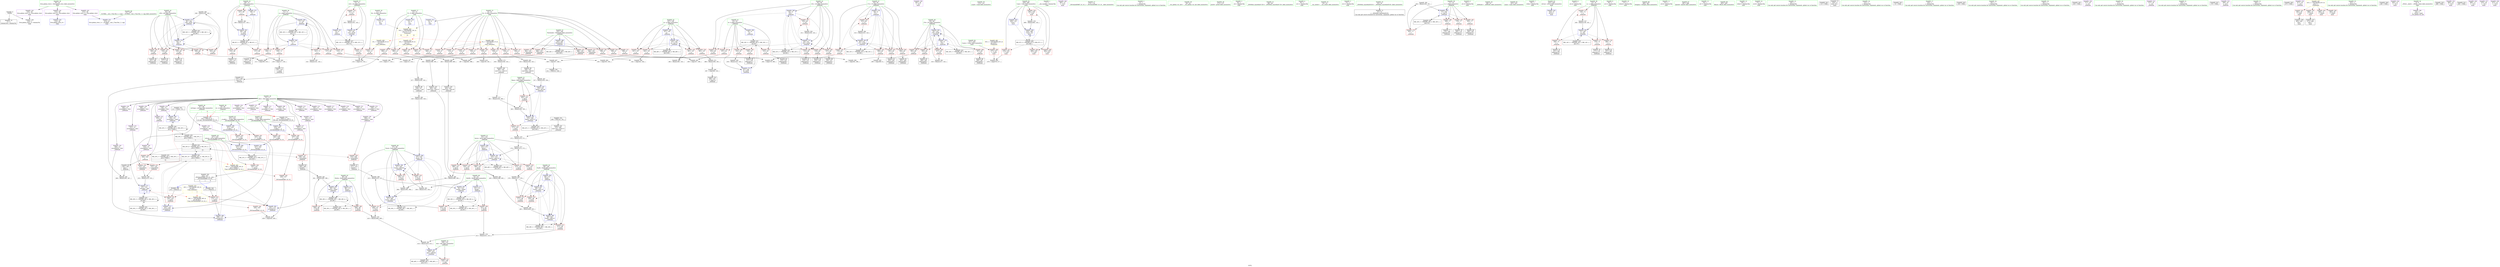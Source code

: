 digraph "SVFG" {
	label="SVFG";

	Node0x555ae2f605b0 [shape=record,color=grey,label="{NodeID: 0\nNullPtr}"];
	Node0x555ae2f605b0 -> Node0x555ae2f8b420[style=solid];
	Node0x555ae2f605b0 -> Node0x555ae2f97d40[style=solid];
	Node0x555ae2f9e500 [shape=record,color=grey,label="{NodeID: 360\n246 = Binary(245, 143, )\n}"];
	Node0x555ae2f9e500 -> Node0x555ae2f98b40[style=solid];
	Node0x555ae2f98e80 [shape=record,color=blue,label="{NodeID: 277\n91\<--275\nDistB\<--\n_Z4Workv\n}"];
	Node0x555ae2f98e80 -> Node0x555ae2f8d020[style=dashed];
	Node0x555ae2f98e80 -> Node0x555ae2fb5080[style=dashed];
	Node0x555ae2f98e80 -> Node0x555ae2fbc880[style=dashed];
	Node0x555ae2f8cb40 [shape=record,color=red,label="{NodeID: 194\n229\<--85\n\<--j39\n_Z4Workv\n}"];
	Node0x555ae2f8cb40 -> Node0x555ae2f8c250[style=solid];
	Node0x555ae2f89cd0 [shape=record,color=purple,label="{NodeID: 111\n168\<--15\narrayidx17\<--Dist\n_Z4Workv\n}"];
	Node0x555ae2f87f10 [shape=record,color=green,label="{NodeID: 28\n15\<--17\nDist\<--Dist_field_insensitive\nGlob }"];
	Node0x555ae2f87f10 -> Node0x555ae2f89b30[style=solid];
	Node0x555ae2f87f10 -> Node0x555ae2f89c00[style=solid];
	Node0x555ae2f87f10 -> Node0x555ae2f89cd0[style=solid];
	Node0x555ae2f87f10 -> Node0x555ae2f89da0[style=solid];
	Node0x555ae2f87f10 -> Node0x555ae2f89e70[style=solid];
	Node0x555ae2f87f10 -> Node0x555ae2f89f40[style=solid];
	Node0x555ae2f87f10 -> Node0x555ae2f8a010[style=solid];
	Node0x555ae2f87f10 -> Node0x555ae2f8ea00[style=solid];
	Node0x555ae2f87f10 -> Node0x555ae2f8ead0[style=solid];
	Node0x555ae2f87f10 -> Node0x555ae2f8eba0[style=solid];
	Node0x555ae2f87f10 -> Node0x555ae2f8ec70[style=solid];
	Node0x555ae2f87f10 -> Node0x555ae2f8ed40[style=solid];
	Node0x555ae2f87f10 -> Node0x555ae2f8ee10[style=solid];
	Node0x555ae2f87f10 -> Node0x555ae2f8eee0[style=solid];
	Node0x555ae2f87f10 -> Node0x555ae2f8efb0[style=solid];
	Node0x555ae2f87f10 -> Node0x555ae2f8f080[style=solid];
	Node0x555ae2f87f10 -> Node0x555ae2f8f150[style=solid];
	Node0x555ae2f87f10 -> Node0x555ae2f8f220[style=solid];
	Node0x555ae2f87f10 -> Node0x555ae2f8f2f0[style=solid];
	Node0x555ae2f87f10 -> Node0x555ae2f8f3c0[style=solid];
	Node0x555ae2f87f10 -> Node0x555ae2f8f490[style=solid];
	Node0x555ae2f92f10 [shape=record,color=grey,label="{NodeID: 388\n392 = Binary(390, 391, )\n}"];
	Node0x555ae2f92f10 -> Node0x555ae2f89650[style=solid];
	Node0x555ae2f8e200 [shape=record,color=red,label="{NodeID: 222\n371\<--103\n\<--Base\n_Z4Workv\n}"];
	Node0x555ae2f8e200 -> Node0x555ae2f9f400[style=solid];
	Node0x555ae2f8fcb0 [shape=record,color=purple,label="{NodeID: 139\n481\<--34\n\<--.str.7\nmain\n}"];
	Node0x555ae2f8a740 [shape=record,color=green,label="{NodeID: 56\n113\<--114\nscanf\<--scanf_field_insensitive\n}"];
	Node0x555ae2fb4b80 [shape=record,color=black,label="{NodeID: 416\nMR_28V_2 = PHI(MR_28V_4, MR_28V_1, )\npts\{90 \}\n}"];
	Node0x555ae2f977a0 [shape=record,color=red,label="{NodeID: 250\n495\<--459\n\<--Case\nmain\n}"];
	Node0x555ae2f977a0 -> Node0x555ae2f9fd00[style=solid];
	Node0x555ae2f91400 [shape=record,color=red,label="{NodeID: 167\n133\<--69\n\<--i\n_Z4Workv\n}"];
	Node0x555ae2f91400 -> Node0x555ae2f8b7c0[style=solid];
	Node0x555ae2f8bfe0 [shape=record,color=black,label="{NodeID: 84\n220\<--219\nidxprom47\<--\n_Z4Workv\n}"];
	Node0x555ae2f59670 [shape=record,color=green,label="{NodeID: 1\n7\<--1\n__dso_handle\<--dummyObj\nGlob }"];
	Node0x555ae2f9e680 [shape=record,color=grey,label="{NodeID: 361\n318 = Binary(317, 143, )\n}"];
	Node0x555ae2f9e680 -> Node0x555ae2f99290[style=solid];
	Node0x555ae2f98f50 [shape=record,color=blue,label="{NodeID: 278\n93\<--9\ni72\<--\n_Z4Workv\n}"];
	Node0x555ae2f98f50 -> Node0x555ae2f8d0f0[style=dashed];
	Node0x555ae2f98f50 -> Node0x555ae2f8d1c0[style=dashed];
	Node0x555ae2f98f50 -> Node0x555ae2f8d290[style=dashed];
	Node0x555ae2f98f50 -> Node0x555ae2f8d360[style=dashed];
	Node0x555ae2f98f50 -> Node0x555ae2f8d430[style=dashed];
	Node0x555ae2f98f50 -> Node0x555ae2f99360[style=dashed];
	Node0x555ae2f98f50 -> Node0x555ae2fb5580[style=dashed];
	Node0x555ae2f8cc10 [shape=record,color=red,label="{NodeID: 195\n240\<--85\n\<--j39\n_Z4Workv\n}"];
	Node0x555ae2f8cc10 -> Node0x555ae2f8c3f0[style=solid];
	Node0x555ae2f89da0 [shape=record,color=purple,label="{NodeID: 112\n171\<--15\narrayidx19\<--Dist\n_Z4Workv\n|{<s0>5}}"];
	Node0x555ae2f89da0:s0 -> Node0x555ae2fe1430[style=solid,color=red];
	Node0x555ae2f88010 [shape=record,color=green,label="{NodeID: 29\n39\<--43\nllvm.global_ctors\<--llvm.global_ctors_field_insensitive\nGlob }"];
	Node0x555ae2f88010 -> Node0x555ae2f8fe50[style=solid];
	Node0x555ae2f88010 -> Node0x555ae2f8ff50[style=solid];
	Node0x555ae2f88010 -> Node0x555ae2f90050[style=solid];
	Node0x555ae2f93090 [shape=record,color=grey,label="{NodeID: 389\n394 = Binary(389, 393, )\n}"];
	Node0x555ae2f93090 -> Node0x555ae2f93210[style=solid];
	Node0x555ae2f8e2d0 [shape=record,color=red,label="{NodeID: 223\n344\<--105\n\<--Threshold\n_Z4Workv\n}"];
	Node0x555ae2f8e2d0 -> Node0x555ae2fa4a10[style=solid];
	Node0x555ae2f8fd80 [shape=record,color=purple,label="{NodeID: 140\n485\<--37\n\<--.str.8\nmain\n}"];
	Node0x555ae2f8a840 [shape=record,color=green,label="{NodeID: 57\n173\<--174\n_ZSt3minIiERKT_S2_S2_\<--_ZSt3minIiERKT_S2_S2__field_insensitive\n}"];
	Node0x555ae2fb5080 [shape=record,color=black,label="{NodeID: 417\nMR_30V_2 = PHI(MR_30V_4, MR_30V_1, )\npts\{92 \}\n}"];
	Node0x555ae2f97870 [shape=record,color=blue,label="{NodeID: 251\n8\<--9\nN\<--\nGlob }"];
	Node0x555ae2f97870 -> Node0x555ae2fc44c0[style=dashed];
	Node0x555ae2f914d0 [shape=record,color=red,label="{NodeID: 168\n147\<--69\n\<--i\n_Z4Workv\n}"];
	Node0x555ae2f914d0 -> Node0x555ae2f9ec80[style=solid];
	Node0x555ae2f8c0b0 [shape=record,color=black,label="{NodeID: 85\n223\<--222\nidxprom49\<--\n_Z4Workv\n}"];
	Node0x555ae2f5edb0 [shape=record,color=green,label="{NodeID: 2\n9\<--1\n\<--dummyObj\nCan only get source location for instruction, argument, global var or function.}"];
	Node0x555ae2fbdc80 [shape=record,color=black,label="{NodeID: 445\nMR_50V_10 = PHI(MR_50V_11, MR_50V_9, )\npts\{170000 \}\n|{|<s6>6}}"];
	Node0x555ae2fbdc80 -> Node0x555ae2f969d0[style=dashed];
	Node0x555ae2fbdc80 -> Node0x555ae2f96aa0[style=dashed];
	Node0x555ae2fbdc80 -> Node0x555ae2f96b70[style=dashed];
	Node0x555ae2fbdc80 -> Node0x555ae2f98a70[style=dashed];
	Node0x555ae2fbdc80 -> Node0x555ae2fbdc80[style=dashed];
	Node0x555ae2fbdc80 -> Node0x555ae2fc0e80[style=dashed];
	Node0x555ae2fbdc80:s6 -> Node0x555ae2fc6120[style=dashed,color=red];
	Node0x555ae2f9e800 [shape=record,color=grey,label="{NodeID: 362\n301 = Binary(300, 299, )\n}"];
	Node0x555ae2f9e800 -> Node0x555ae2f990f0[style=solid];
	Node0x555ae2f99020 [shape=record,color=blue,label="{NodeID: 279\n95\<--9\nj76\<--\n_Z4Workv\n}"];
	Node0x555ae2f99020 -> Node0x555ae2f8d500[style=dashed];
	Node0x555ae2f99020 -> Node0x555ae2f8d5d0[style=dashed];
	Node0x555ae2f99020 -> Node0x555ae2f8d6a0[style=dashed];
	Node0x555ae2f99020 -> Node0x555ae2f8d770[style=dashed];
	Node0x555ae2f99020 -> Node0x555ae2f99020[style=dashed];
	Node0x555ae2f99020 -> Node0x555ae2f99290[style=dashed];
	Node0x555ae2f99020 -> Node0x555ae2fb5a80[style=dashed];
	Node0x555ae2f8cce0 [shape=record,color=red,label="{NodeID: 196\n245\<--85\n\<--j39\n_Z4Workv\n}"];
	Node0x555ae2f8cce0 -> Node0x555ae2f9e500[style=solid];
	Node0x555ae2f89e70 [shape=record,color=purple,label="{NodeID: 113\n178\<--15\narrayidx22\<--Dist\n_Z4Workv\n}"];
	Node0x555ae2f88110 [shape=record,color=green,label="{NodeID: 30\n44\<--45\n__cxx_global_var_init\<--__cxx_global_var_init_field_insensitive\n}"];
	Node0x555ae2f93210 [shape=record,color=grey,label="{NodeID: 390\n396 = Binary(395, 394, )\n}"];
	Node0x555ae2f93210 -> Node0x555ae2f99d20[style=solid];
	Node0x555ae2f8e3a0 [shape=record,color=red,label="{NodeID: 224\n386\<--105\n\<--Threshold\n_Z4Workv\n}"];
	Node0x555ae2f8e3a0 -> Node0x555ae2fa4d10[style=solid];
	Node0x555ae2f8fe50 [shape=record,color=purple,label="{NodeID: 141\n514\<--39\nllvm.global_ctors_0\<--llvm.global_ctors\nGlob }"];
	Node0x555ae2f8fe50 -> Node0x555ae2f97b40[style=solid];
	Node0x555ae2f8a940 [shape=record,color=green,label="{NodeID: 58\n271\<--272\nprintf\<--printf_field_insensitive\n}"];
	Node0x555ae2fb5580 [shape=record,color=black,label="{NodeID: 418\nMR_32V_2 = PHI(MR_32V_4, MR_32V_1, )\npts\{94 \}\n}"];
	Node0x555ae2f97940 [shape=record,color=blue,label="{NodeID: 252\n11\<--9\nM\<--\nGlob }"];
	Node0x555ae2f97940 -> Node0x555ae2fc44c0[style=dashed];
	Node0x555ae2f915a0 [shape=record,color=red,label="{NodeID: 169\n123\<--71\n\<--j\n_Z4Workv\n}"];
	Node0x555ae2f915a0 -> Node0x555ae2f93c90[style=solid];
	Node0x555ae2f8c180 [shape=record,color=black,label="{NodeID: 86\n227\<--226\nidxprom51\<--\n_Z4Workv\n}"];
	Node0x555ae2f5ee40 [shape=record,color=green,label="{NodeID: 3\n18\<--1\n.str\<--dummyObj\nGlob }"];
	Node0x555ae2f9e980 [shape=record,color=grey,label="{NodeID: 363\n382 = Binary(381, 143, )\n}"];
	Node0x555ae2f9e980 -> Node0x555ae2f99c50[style=solid];
	Node0x555ae2f990f0 [shape=record,color=blue,label="{NodeID: 280\n89\<--301\nDistA\<--add87\n_Z4Workv\n}"];
	Node0x555ae2f990f0 -> Node0x555ae2fbc380[style=dashed];
	Node0x555ae2f8cdb0 [shape=record,color=red,label="{NodeID: 197\n300\<--89\n\<--DistA\n_Z4Workv\n}"];
	Node0x555ae2f8cdb0 -> Node0x555ae2f9e800[style=solid];
	Node0x555ae2f89f40 [shape=record,color=purple,label="{NodeID: 114\n181\<--15\narrayidx24\<--Dist\n_Z4Workv\n}"];
	Node0x555ae2f89f40 -> Node0x555ae2f984c0[style=solid];
	Node0x555ae2f88210 [shape=record,color=green,label="{NodeID: 31\n48\<--49\n_ZNSt8ios_base4InitC1Ev\<--_ZNSt8ios_base4InitC1Ev_field_insensitive\n}"];
	Node0x555ae2f93390 [shape=record,color=grey,label="{NodeID: 391\n356 = Binary(355, 354, )\n}"];
	Node0x555ae2f93390 -> Node0x555ae2f99910[style=solid];
	Node0x555ae2f8e470 [shape=record,color=red,label="{NodeID: 225\n391\<--105\n\<--Threshold\n_Z4Workv\n}"];
	Node0x555ae2f8e470 -> Node0x555ae2f92f10[style=solid];
	Node0x555ae2f8ff50 [shape=record,color=purple,label="{NodeID: 142\n515\<--39\nllvm.global_ctors_1\<--llvm.global_ctors\nGlob }"];
	Node0x555ae2f8ff50 -> Node0x555ae2f97c40[style=solid];
	Node0x555ae2f8aa40 [shape=record,color=green,label="{NodeID: 59\n427\<--428\nretval\<--retval_field_insensitive\n_ZSt3minIiERKT_S2_S2_\n}"];
	Node0x555ae2f8aa40 -> Node0x555ae2f96eb0[style=solid];
	Node0x555ae2f8aa40 -> Node0x555ae2f9a130[style=solid];
	Node0x555ae2f8aa40 -> Node0x555ae2f9a200[style=solid];
	Node0x555ae2fb5a80 [shape=record,color=black,label="{NodeID: 419\nMR_34V_2 = PHI(MR_34V_3, MR_34V_1, )\npts\{96 \}\n}"];
	Node0x555ae2f97a40 [shape=record,color=blue,label="{NodeID: 253\n13\<--9\nP\<--\nGlob }"];
	Node0x555ae2f97a40 -> Node0x555ae2fc44c0[style=dashed];
	Node0x555ae2f91670 [shape=record,color=red,label="{NodeID: 170\n128\<--71\n\<--j\n_Z4Workv\n}"];
	Node0x555ae2f91670 -> Node0x555ae2f93990[style=solid];
	Node0x555ae2f8c250 [shape=record,color=black,label="{NodeID: 87\n230\<--229\nidxprom53\<--\n_Z4Workv\n}"];
	Node0x555ae2f5eed0 [shape=record,color=green,label="{NodeID: 4\n20\<--1\n.str.1\<--dummyObj\nGlob }"];
	Node0x555ae2f9eb00 [shape=record,color=grey,label="{NodeID: 364\n323 = Binary(322, 143, )\n}"];
	Node0x555ae2f9eb00 -> Node0x555ae2f99360[style=solid];
	Node0x555ae2f991c0 [shape=record,color=blue,label="{NodeID: 281\n91\<--313\nDistB\<--add93\n_Z4Workv\n}"];
	Node0x555ae2f991c0 -> Node0x555ae2fbc880[style=dashed];
	Node0x555ae2f8ce80 [shape=record,color=red,label="{NodeID: 198\n408\<--89\n\<--DistA\n_Z4Workv\n}"];
	Node0x555ae2f8ce80 -> Node0x555ae2fa0180[style=solid];
	Node0x555ae2f8a010 [shape=record,color=purple,label="{NodeID: 115\n185\<--15\narrayidx26\<--Dist\n_Z4Workv\n}"];
	Node0x555ae2f88310 [shape=record,color=green,label="{NodeID: 32\n54\<--55\n__cxa_atexit\<--__cxa_atexit_field_insensitive\n}"];
	Node0x555ae2f93510 [shape=record,color=grey,label="{NodeID: 392\n268 = Binary(265, 267, )\n}"];
	Node0x555ae2f8e540 [shape=record,color=red,label="{NodeID: 226\n400\<--105\n\<--Threshold\n_Z4Workv\n}"];
	Node0x555ae2f8e540 -> Node0x555ae2f92910[style=solid];
	Node0x555ae2f90050 [shape=record,color=purple,label="{NodeID: 143\n516\<--39\nllvm.global_ctors_2\<--llvm.global_ctors\nGlob }"];
	Node0x555ae2f90050 -> Node0x555ae2f97d40[style=solid];
	Node0x555ae2f8ab10 [shape=record,color=green,label="{NodeID: 60\n429\<--430\n__a.addr\<--__a.addr_field_insensitive\n_ZSt3minIiERKT_S2_S2_\n}"];
	Node0x555ae2f8ab10 -> Node0x555ae2f96f80[style=solid];
	Node0x555ae2f8ab10 -> Node0x555ae2f97050[style=solid];
	Node0x555ae2f8ab10 -> Node0x555ae2f99f90[style=solid];
	Node0x555ae2fb5f80 [shape=record,color=black,label="{NodeID: 420\nMR_36V_2 = PHI(MR_36V_7, MR_36V_1, )\npts\{98 \}\n}"];
	Node0x555ae2f97b40 [shape=record,color=blue,label="{NodeID: 254\n514\<--40\nllvm.global_ctors_0\<--\nGlob }"];
	Node0x555ae2f91740 [shape=record,color=red,label="{NodeID: 171\n136\<--71\n\<--j\n_Z4Workv\n}"];
	Node0x555ae2f91740 -> Node0x555ae2f8b890[style=solid];
	Node0x555ae2f8c320 [shape=record,color=black,label="{NodeID: 88\n238\<--237\nidxprom56\<--\n_Z4Workv\n}"];
	Node0x555ae2f5ef60 [shape=record,color=green,label="{NodeID: 5\n22\<--1\n.str.2\<--dummyObj\nGlob }"];
	Node0x555ae2f9ec80 [shape=record,color=grey,label="{NodeID: 365\n148 = Binary(147, 143, )\n}"];
	Node0x555ae2f9ec80 -> Node0x555ae2f98180[style=solid];
	Node0x555ae2f99290 [shape=record,color=blue,label="{NodeID: 282\n95\<--318\nj76\<--inc96\n_Z4Workv\n}"];
	Node0x555ae2f99290 -> Node0x555ae2f8d500[style=dashed];
	Node0x555ae2f99290 -> Node0x555ae2f8d5d0[style=dashed];
	Node0x555ae2f99290 -> Node0x555ae2f8d6a0[style=dashed];
	Node0x555ae2f99290 -> Node0x555ae2f8d770[style=dashed];
	Node0x555ae2f99290 -> Node0x555ae2f99020[style=dashed];
	Node0x555ae2f99290 -> Node0x555ae2f99290[style=dashed];
	Node0x555ae2f99290 -> Node0x555ae2fb5a80[style=dashed];
	Node0x555ae2f8cf50 [shape=record,color=red,label="{NodeID: 199\n312\<--91\n\<--DistB\n_Z4Workv\n}"];
	Node0x555ae2f8cf50 -> Node0x555ae2f9f100[style=solid];
	Node0x555ae2f8ea00 [shape=record,color=purple,label="{NodeID: 116\n188\<--15\narrayidx28\<--Dist\n_Z4Workv\n}"];
	Node0x555ae2f8ea00 -> Node0x555ae2f98590[style=solid];
	Node0x555ae2f88410 [shape=record,color=green,label="{NodeID: 33\n53\<--59\n_ZNSt8ios_base4InitD1Ev\<--_ZNSt8ios_base4InitD1Ev_field_insensitive\n}"];
	Node0x555ae2f88410 -> Node0x555ae2f8b5f0[style=solid];
	Node0x555ae2fc5050 [shape=record,color=yellow,style=double,label="{NodeID: 476\n18V_1 = ENCHI(MR_18V_0)\npts\{80 \}\nFun[_Z4Workv]|{|<s2>5}}"];
	Node0x555ae2fc5050 -> Node0x555ae2f96900[style=dashed];
	Node0x555ae2fc5050 -> Node0x555ae2f96b70[style=dashed];
	Node0x555ae2fc5050:s2 -> Node0x555ae2fc5f30[style=dashed,color=red];
	Node0x555ae2f93690 [shape=record,color=grey,label="{NodeID: 393\n164 = Binary(163, 161, )\n}"];
	Node0x555ae2f93690 -> Node0x555ae2f983f0[style=solid];
	Node0x555ae2f8e610 [shape=record,color=red,label="{NodeID: 227\n343\<--107\n\<--p\n_Z4Workv\n}"];
	Node0x555ae2f8e610 -> Node0x555ae2fa4a10[style=solid];
	Node0x555ae2f90150 [shape=record,color=red,label="{NodeID: 144\n118\<--8\n\<--N\n_Z4Workv\n}"];
	Node0x555ae2f90150 -> Node0x555ae2f93b10[style=solid];
	Node0x555ae2f8abe0 [shape=record,color=green,label="{NodeID: 61\n431\<--432\n__b.addr\<--__b.addr_field_insensitive\n_ZSt3minIiERKT_S2_S2_\n}"];
	Node0x555ae2f8abe0 -> Node0x555ae2f97120[style=solid];
	Node0x555ae2f8abe0 -> Node0x555ae2f971f0[style=solid];
	Node0x555ae2f8abe0 -> Node0x555ae2f9a060[style=solid];
	Node0x555ae2fb6480 [shape=record,color=black,label="{NodeID: 421\nMR_38V_2 = PHI(MR_38V_7, MR_38V_1, )\npts\{100 \}\n}"];
	Node0x555ae2f97c40 [shape=record,color=blue,label="{NodeID: 255\n515\<--41\nllvm.global_ctors_1\<--_GLOBAL__sub_I_Tian.Xie_2_1.cpp\nGlob }"];
	Node0x555ae2f91810 [shape=record,color=red,label="{NodeID: 172\n141\<--71\n\<--j\n_Z4Workv\n}"];
	Node0x555ae2f91810 -> Node0x555ae2f9ef80[style=solid];
	Node0x555ae2f8c3f0 [shape=record,color=black,label="{NodeID: 89\n241\<--240\nidxprom58\<--\n_Z4Workv\n}"];
	Node0x555ae2f5eff0 [shape=record,color=green,label="{NodeID: 6\n24\<--1\n.str.3\<--dummyObj\nGlob }"];
	Node0x555ae2f9ee00 [shape=record,color=grey,label="{NodeID: 366\n233 = Binary(225, 232, )\n}"];
	Node0x555ae2f9ee00 -> Node0x555ae2f989a0[style=solid];
	Node0x555ae2f99360 [shape=record,color=blue,label="{NodeID: 283\n93\<--323\ni72\<--inc99\n_Z4Workv\n}"];
	Node0x555ae2f99360 -> Node0x555ae2f8d0f0[style=dashed];
	Node0x555ae2f99360 -> Node0x555ae2f8d1c0[style=dashed];
	Node0x555ae2f99360 -> Node0x555ae2f8d290[style=dashed];
	Node0x555ae2f99360 -> Node0x555ae2f8d360[style=dashed];
	Node0x555ae2f99360 -> Node0x555ae2f8d430[style=dashed];
	Node0x555ae2f99360 -> Node0x555ae2f99360[style=dashed];
	Node0x555ae2f99360 -> Node0x555ae2fb5580[style=dashed];
	Node0x555ae2f8d020 [shape=record,color=red,label="{NodeID: 200\n411\<--91\n\<--DistB\n_Z4Workv\n}"];
	Node0x555ae2f8d020 -> Node0x555ae2fa0000[style=solid];
	Node0x555ae2f8ead0 [shape=record,color=purple,label="{NodeID: 117\n215\<--15\narrayidx44\<--Dist\n_Z4Workv\n}"];
	Node0x555ae2f88510 [shape=record,color=green,label="{NodeID: 34\n66\<--67\n_Z4Workv\<--_Z4Workv_field_insensitive\n}"];
	Node0x555ae2f93810 [shape=record,color=grey,label="{NodeID: 394\n155 = cmp(153, 154, )\n}"];
	Node0x555ae2f8e6e0 [shape=record,color=red,label="{NodeID: 228\n347\<--107\n\<--p\n_Z4Workv\n}"];
	Node0x555ae2f8e6e0 -> Node0x555ae2fa4b90[style=solid];
	Node0x555ae2f90220 [shape=record,color=red,label="{NodeID: 145\n124\<--8\n\<--N\n_Z4Workv\n}"];
	Node0x555ae2f90220 -> Node0x555ae2f93c90[style=solid];
	Node0x555ae2f8acb0 [shape=record,color=green,label="{NodeID: 62\n452\<--453\nmain\<--main_field_insensitive\n}"];
	Node0x555ae2fb6980 [shape=record,color=black,label="{NodeID: 422\nMR_40V_2 = PHI(MR_40V_4, MR_40V_1, )\npts\{102 \}\n}"];
	Node0x555ae2f97d40 [shape=record,color=blue, style = dotted,label="{NodeID: 256\n516\<--3\nllvm.global_ctors_2\<--dummyVal\nGlob }"];
	Node0x555ae2f918e0 [shape=record,color=red,label="{NodeID: 173\n153\<--73\n\<--i10\n_Z4Workv\n}"];
	Node0x555ae2f918e0 -> Node0x555ae2f93810[style=solid];
	Node0x555ae2f8c4c0 [shape=record,color=black,label="{NodeID: 90\n265\<--264\nconv\<--\n_Z4Workv\n}"];
	Node0x555ae2f8c4c0 -> Node0x555ae2f93510[style=solid];
	Node0x555ae2f5f080 [shape=record,color=green,label="{NodeID: 7\n26\<--1\nstdin\<--dummyObj\nGlob }"];
	Node0x555ae2f9ef80 [shape=record,color=grey,label="{NodeID: 367\n142 = Binary(141, 143, )\n}"];
	Node0x555ae2f9ef80 -> Node0x555ae2f980b0[style=solid];
	Node0x555ae2f99430 [shape=record,color=blue,label="{NodeID: 284\n97\<--329\nFacA\<--div\n_Z4Workv\n}"];
	Node0x555ae2f99430 -> Node0x555ae2f8d840[style=dashed];
	Node0x555ae2f99430 -> Node0x555ae2f8d910[style=dashed];
	Node0x555ae2f99430 -> Node0x555ae2f8d9e0[style=dashed];
	Node0x555ae2f99430 -> Node0x555ae2f99910[style=dashed];
	Node0x555ae2f99430 -> Node0x555ae2f99d20[style=dashed];
	Node0x555ae2f99430 -> Node0x555ae2fb5f80[style=dashed];
	Node0x555ae2f8d0f0 [shape=record,color=red,label="{NodeID: 201\n279\<--93\n\<--i72\n_Z4Workv\n}"];
	Node0x555ae2f8d0f0 -> Node0x555ae2f94590[style=solid];
	Node0x555ae2f8eba0 [shape=record,color=purple,label="{NodeID: 118\n218\<--15\narrayidx46\<--Dist\n_Z4Workv\n|{<s0>6}}"];
	Node0x555ae2f8eba0:s0 -> Node0x555ae2fe1430[style=solid,color=red];
	Node0x555ae2f88610 [shape=record,color=green,label="{NodeID: 35\n69\<--70\ni\<--i_field_insensitive\n_Z4Workv\n}"];
	Node0x555ae2f88610 -> Node0x555ae2f91260[style=solid];
	Node0x555ae2f88610 -> Node0x555ae2f91330[style=solid];
	Node0x555ae2f88610 -> Node0x555ae2f91400[style=solid];
	Node0x555ae2f88610 -> Node0x555ae2f914d0[style=solid];
	Node0x555ae2f88610 -> Node0x555ae2f97e40[style=solid];
	Node0x555ae2f88610 -> Node0x555ae2f98180[style=solid];
	Node0x555ae2f93990 [shape=record,color=grey,label="{NodeID: 395\n129 = cmp(127, 128, )\n}"];
	Node0x555ae2f93990 -> Node0x555ae2f8b6f0[style=solid];
	Node0x555ae2f8e7b0 [shape=record,color=red,label="{NodeID: 229\n365\<--107\n\<--p\n_Z4Workv\n}"];
	Node0x555ae2f8e7b0 -> Node0x555ae2f9fb80[style=solid];
	Node0x555ae2f902f0 [shape=record,color=red,label="{NodeID: 146\n198\<--8\n\<--N\n_Z4Workv\n}"];
	Node0x555ae2f902f0 -> Node0x555ae2fa4890[style=solid];
	Node0x555ae2f8adb0 [shape=record,color=green,label="{NodeID: 63\n455\<--456\nretval\<--retval_field_insensitive\nmain\n}"];
	Node0x555ae2f8adb0 -> Node0x555ae2f9a2d0[style=solid];
	Node0x555ae2fb6e80 [shape=record,color=black,label="{NodeID: 423\nMR_42V_2 = PHI(MR_42V_4, MR_42V_1, )\npts\{104 \}\n}"];
	Node0x555ae2f97e40 [shape=record,color=blue,label="{NodeID: 257\n69\<--9\ni\<--\n_Z4Workv\n}"];
	Node0x555ae2f97e40 -> Node0x555ae2fbb480[style=dashed];
	Node0x555ae2f919b0 [shape=record,color=red,label="{NodeID: 174\n191\<--73\n\<--i10\n_Z4Workv\n}"];
	Node0x555ae2f919b0 -> Node0x555ae2f9fe80[style=solid];
	Node0x555ae2f8c590 [shape=record,color=black,label="{NodeID: 91\n267\<--266\nconv70\<--\n_Z4Workv\n}"];
	Node0x555ae2f8c590 -> Node0x555ae2f93510[style=solid];
	Node0x555ae2f6a2f0 [shape=record,color=green,label="{NodeID: 8\n27\<--1\n.str.4\<--dummyObj\nGlob }"];
	Node0x555ae2fbfa80 [shape=record,color=black,label="{NodeID: 451\nMR_20V_3 = PHI(MR_20V_4, MR_20V_2, )\npts\{82 \}\n}"];
	Node0x555ae2fbfa80 -> Node0x555ae2f92100[style=dashed];
	Node0x555ae2fbfa80 -> Node0x555ae2f921d0[style=dashed];
	Node0x555ae2fbfa80 -> Node0x555ae2f922a0[style=dashed];
	Node0x555ae2fbfa80 -> Node0x555ae2f92370[style=dashed];
	Node0x555ae2fbfa80 -> Node0x555ae2f98ce0[style=dashed];
	Node0x555ae2f9f100 [shape=record,color=grey,label="{NodeID: 368\n313 = Binary(312, 311, )\n}"];
	Node0x555ae2f9f100 -> Node0x555ae2f991c0[style=solid];
	Node0x555ae2f99500 [shape=record,color=blue,label="{NodeID: 285\n99\<--275\nFacB\<--\n_Z4Workv\n}"];
	Node0x555ae2f99500 -> Node0x555ae2f8dab0[style=dashed];
	Node0x555ae2f99500 -> Node0x555ae2f8db80[style=dashed];
	Node0x555ae2f99500 -> Node0x555ae2f8dc50[style=dashed];
	Node0x555ae2f99500 -> Node0x555ae2f99b80[style=dashed];
	Node0x555ae2f99500 -> Node0x555ae2f99df0[style=dashed];
	Node0x555ae2f99500 -> Node0x555ae2fb6480[style=dashed];
	Node0x555ae2f8d1c0 [shape=record,color=red,label="{NodeID: 202\n289\<--93\n\<--i72\n_Z4Workv\n}"];
	Node0x555ae2f8d1c0 -> Node0x555ae2f94290[style=solid];
	Node0x555ae2f8ec70 [shape=record,color=purple,label="{NodeID: 119\n221\<--15\narrayidx48\<--Dist\n_Z4Workv\n}"];
	Node0x555ae2f886e0 [shape=record,color=green,label="{NodeID: 36\n71\<--72\nj\<--j_field_insensitive\n_Z4Workv\n}"];
	Node0x555ae2f886e0 -> Node0x555ae2f915a0[style=solid];
	Node0x555ae2f886e0 -> Node0x555ae2f91670[style=solid];
	Node0x555ae2f886e0 -> Node0x555ae2f91740[style=solid];
	Node0x555ae2f886e0 -> Node0x555ae2f91810[style=solid];
	Node0x555ae2f886e0 -> Node0x555ae2f97f10[style=solid];
	Node0x555ae2f886e0 -> Node0x555ae2f980b0[style=solid];
	Node0x555ae2f93b10 [shape=record,color=grey,label="{NodeID: 396\n119 = cmp(117, 118, )\n}"];
	Node0x555ae2f8e880 [shape=record,color=red,label="{NodeID: 230\n381\<--107\n\<--p\n_Z4Workv\n}"];
	Node0x555ae2f8e880 -> Node0x555ae2f9e980[style=solid];
	Node0x555ae2f903c0 [shape=record,color=red,label="{NodeID: 147\n204\<--8\n\<--N\n_Z4Workv\n}"];
	Node0x555ae2f903c0 -> Node0x555ae2f94710[style=solid];
	Node0x555ae2f8ae80 [shape=record,color=green,label="{NodeID: 64\n457\<--458\nCases\<--Cases_field_insensitive\nmain\n}"];
	Node0x555ae2f8ae80 -> Node0x555ae2f97460[style=solid];
	Node0x555ae2fb7380 [shape=record,color=black,label="{NodeID: 424\nMR_44V_2 = PHI(MR_44V_3, MR_44V_1, )\npts\{106 \}\n}"];
	Node0x555ae2f97f10 [shape=record,color=blue,label="{NodeID: 258\n71\<--9\nj\<--\n_Z4Workv\n}"];
	Node0x555ae2f97f10 -> Node0x555ae2f915a0[style=dashed];
	Node0x555ae2f97f10 -> Node0x555ae2f91670[style=dashed];
	Node0x555ae2f97f10 -> Node0x555ae2f91740[style=dashed];
	Node0x555ae2f97f10 -> Node0x555ae2f91810[style=dashed];
	Node0x555ae2f97f10 -> Node0x555ae2f980b0[style=dashed];
	Node0x555ae2f97f10 -> Node0x555ae2fbb980[style=dashed];
	Node0x555ae2f91a80 [shape=record,color=red,label="{NodeID: 175\n159\<--75\n\<--u\n_Z4Workv\n}"];
	Node0x555ae2f91a80 -> Node0x555ae2f9e080[style=solid];
	Node0x555ae2f8c660 [shape=record,color=black,label="{NodeID: 92\n293\<--292\nidxprom82\<--\n_Z4Workv\n}"];
	Node0x555ae2f6a380 [shape=record,color=green,label="{NodeID: 9\n29\<--1\n.str.5\<--dummyObj\nGlob }"];
	Node0x555ae2fbff80 [shape=record,color=black,label="{NodeID: 452\nMR_22V_2 = PHI(MR_22V_4, MR_22V_1, )\npts\{84 \}\n}"];
	Node0x555ae2fbff80 -> Node0x555ae2f98800[style=dashed];
	Node0x555ae2f9f280 [shape=record,color=grey,label="{NodeID: 369\n378 = Binary(377, 376, )\n}"];
	Node0x555ae2f9f280 -> Node0x555ae2f99b80[style=solid];
	Node0x555ae2f995d0 [shape=record,color=blue,label="{NodeID: 286\n101\<--275\nIncre\<--\n_Z4Workv\n}"];
	Node0x555ae2f995d0 -> Node0x555ae2f8dd20[style=dashed];
	Node0x555ae2f995d0 -> Node0x555ae2f8ddf0[style=dashed];
	Node0x555ae2f995d0 -> Node0x555ae2f8df90[style=dashed];
	Node0x555ae2f995d0 -> Node0x555ae2f8e060[style=dashed];
	Node0x555ae2f995d0 -> Node0x555ae2f99ab0[style=dashed];
	Node0x555ae2f995d0 -> Node0x555ae2fb6980[style=dashed];
	Node0x555ae2f8d290 [shape=record,color=red,label="{NodeID: 203\n292\<--93\n\<--i72\n_Z4Workv\n}"];
	Node0x555ae2f8d290 -> Node0x555ae2f8c660[style=solid];
	Node0x555ae2f8ed40 [shape=record,color=purple,label="{NodeID: 120\n224\<--15\narrayidx50\<--Dist\n_Z4Workv\n}"];
	Node0x555ae2f8ed40 -> Node0x555ae2f969d0[style=solid];
	Node0x555ae2f887b0 [shape=record,color=green,label="{NodeID: 37\n73\<--74\ni10\<--i10_field_insensitive\n_Z4Workv\n}"];
	Node0x555ae2f887b0 -> Node0x555ae2f918e0[style=solid];
	Node0x555ae2f887b0 -> Node0x555ae2f919b0[style=solid];
	Node0x555ae2f887b0 -> Node0x555ae2f98250[style=solid];
	Node0x555ae2f887b0 -> Node0x555ae2f98660[style=solid];
	Node0x555ae2f93c90 [shape=record,color=grey,label="{NodeID: 397\n125 = cmp(123, 124, )\n}"];
	Node0x555ae2f96870 [shape=record,color=red,label="{NodeID: 231\n416\<--109\n\<--Ans\n_Z4Workv\n}"];
	Node0x555ae2f90490 [shape=record,color=red,label="{NodeID: 148\n210\<--8\n\<--N\n_Z4Workv\n}"];
	Node0x555ae2f90490 -> Node0x555ae2f93e10[style=solid];
	Node0x555ae2f8af50 [shape=record,color=green,label="{NodeID: 65\n459\<--460\nCase\<--Case_field_insensitive\nmain\n}"];
	Node0x555ae2f8af50 -> Node0x555ae2f97530[style=solid];
	Node0x555ae2f8af50 -> Node0x555ae2f97600[style=solid];
	Node0x555ae2f8af50 -> Node0x555ae2f976d0[style=solid];
	Node0x555ae2f8af50 -> Node0x555ae2f977a0[style=solid];
	Node0x555ae2f8af50 -> Node0x555ae2f9a3a0[style=solid];
	Node0x555ae2f8af50 -> Node0x555ae2f9a470[style=solid];
	Node0x555ae2fb7880 [shape=record,color=black,label="{NodeID: 425\nMR_46V_2 = PHI(MR_46V_4, MR_46V_1, )\npts\{108 \}\n}"];
	Node0x555ae2f97fe0 [shape=record,color=blue,label="{NodeID: 259\n138\<--131\narrayidx6\<--cond\n_Z4Workv\n}"];
	Node0x555ae2f97fe0 -> Node0x555ae2f97fe0[style=dashed];
	Node0x555ae2f97fe0 -> Node0x555ae2fbbe80[style=dashed];
	Node0x555ae2f91b50 [shape=record,color=red,label="{NodeID: 176\n166\<--75\n\<--u\n_Z4Workv\n}"];
	Node0x555ae2f91b50 -> Node0x555ae2f8b960[style=solid];
	Node0x555ae2f8c730 [shape=record,color=black,label="{NodeID: 93\n296\<--295\nidxprom84\<--\n_Z4Workv\n}"];
	Node0x555ae2f6a410 [shape=record,color=green,label="{NodeID: 10\n31\<--1\nstdout\<--dummyObj\nGlob }"];
	Node0x555ae2fc0480 [shape=record,color=black,label="{NodeID: 453\nMR_24V_2 = PHI(MR_24V_3, MR_24V_1, )\npts\{86 \}\n}"];
	Node0x555ae2fc0480 -> Node0x555ae2f988d0[style=dashed];
	Node0x555ae2fc0480 -> Node0x555ae2fc0480[style=dashed];
	Node0x555ae2f9f400 [shape=record,color=grey,label="{NodeID: 370\n372 = Binary(370, 371, )\n}"];
	Node0x555ae2f9f400 -> Node0x555ae2f9f580[style=solid];
	Node0x555ae2f996a0 [shape=record,color=blue,label="{NodeID: 287\n103\<--337\nBase\<--div104\n_Z4Workv\n}"];
	Node0x555ae2f996a0 -> Node0x555ae2f8e130[style=dashed];
	Node0x555ae2f996a0 -> Node0x555ae2f999e0[style=dashed];
	Node0x555ae2f996a0 -> Node0x555ae2fb6e80[style=dashed];
	Node0x555ae2f8d360 [shape=record,color=red,label="{NodeID: 204\n304\<--93\n\<--i72\n_Z4Workv\n}"];
	Node0x555ae2f8d360 -> Node0x555ae2f8c8d0[style=solid];
	Node0x555ae2f8ee10 [shape=record,color=purple,label="{NodeID: 121\n228\<--15\narrayidx52\<--Dist\n_Z4Workv\n}"];
	Node0x555ae2f88880 [shape=record,color=green,label="{NodeID: 38\n75\<--76\nu\<--u_field_insensitive\n_Z4Workv\n}"];
	Node0x555ae2f88880 -> Node0x555ae2f91a80[style=solid];
	Node0x555ae2f88880 -> Node0x555ae2f91b50[style=solid];
	Node0x555ae2f88880 -> Node0x555ae2f91c20[style=solid];
	Node0x555ae2f88880 -> Node0x555ae2f91cf0[style=solid];
	Node0x555ae2f88880 -> Node0x555ae2f98320[style=solid];
	Node0x555ae2f93e10 [shape=record,color=grey,label="{NodeID: 398\n211 = cmp(209, 210, )\n}"];
	Node0x555ae2f96900 [shape=record,color=red,label="{NodeID: 232\n175\<--172\n\<--call20\n_Z4Workv\n}"];
	Node0x555ae2f96900 -> Node0x555ae2f984c0[style=solid];
	Node0x555ae2f96900 -> Node0x555ae2f98590[style=solid];
	Node0x555ae2f90560 [shape=record,color=red,label="{NodeID: 149\n259\<--8\n\<--N\n_Z4Workv\n}"];
	Node0x555ae2f90560 -> Node0x555ae2fa5010[style=solid];
	Node0x555ae2f8b020 [shape=record,color=green,label="{NodeID: 66\n466\<--467\nfreopen\<--freopen_field_insensitive\n}"];
	Node0x555ae2fb7d80 [shape=record,color=black,label="{NodeID: 426\nMR_48V_2 = PHI(MR_48V_3, MR_48V_1, )\npts\{110 \}\n}"];
	Node0x555ae2f980b0 [shape=record,color=blue,label="{NodeID: 260\n71\<--142\nj\<--inc\n_Z4Workv\n}"];
	Node0x555ae2f980b0 -> Node0x555ae2f915a0[style=dashed];
	Node0x555ae2f980b0 -> Node0x555ae2f91670[style=dashed];
	Node0x555ae2f980b0 -> Node0x555ae2f91740[style=dashed];
	Node0x555ae2f980b0 -> Node0x555ae2f91810[style=dashed];
	Node0x555ae2f980b0 -> Node0x555ae2f980b0[style=dashed];
	Node0x555ae2f980b0 -> Node0x555ae2fbb980[style=dashed];
	Node0x555ae2f91c20 [shape=record,color=red,label="{NodeID: 177\n176\<--75\n\<--u\n_Z4Workv\n}"];
	Node0x555ae2f91c20 -> Node0x555ae2f8bb00[style=solid];
	Node0x555ae2f8c800 [shape=record,color=black,label="{NodeID: 94\n299\<--298\nconv86\<--\n_Z4Workv\n}"];
	Node0x555ae2f8c800 -> Node0x555ae2f9e800[style=solid];
	Node0x555ae2f6a4a0 [shape=record,color=green,label="{NodeID: 11\n32\<--1\n.str.6\<--dummyObj\nGlob }"];
	Node0x555ae2fc0980 [shape=record,color=black,label="{NodeID: 454\nMR_26V_2 = PHI(MR_26V_3, MR_26V_1, )\npts\{88 \}\n}"];
	Node0x555ae2fc0980 -> Node0x555ae2fba080[style=dashed];
	Node0x555ae2f9f580 [shape=record,color=grey,label="{NodeID: 371\n374 = Binary(373, 372, )\n}"];
	Node0x555ae2f9f580 -> Node0x555ae2f99ab0[style=solid];
	Node0x555ae2f99770 [shape=record,color=blue,label="{NodeID: 288\n105\<--340\nThreshold\<--\n_Z4Workv\n}"];
	Node0x555ae2f99770 -> Node0x555ae2f8e2d0[style=dashed];
	Node0x555ae2f99770 -> Node0x555ae2f8e3a0[style=dashed];
	Node0x555ae2f99770 -> Node0x555ae2f8e470[style=dashed];
	Node0x555ae2f99770 -> Node0x555ae2f8e540[style=dashed];
	Node0x555ae2f99770 -> Node0x555ae2fb7380[style=dashed];
	Node0x555ae2f8d430 [shape=record,color=red,label="{NodeID: 205\n322\<--93\n\<--i72\n_Z4Workv\n}"];
	Node0x555ae2f8d430 -> Node0x555ae2f9eb00[style=solid];
	Node0x555ae2f8eee0 [shape=record,color=purple,label="{NodeID: 122\n231\<--15\narrayidx54\<--Dist\n_Z4Workv\n}"];
	Node0x555ae2f8eee0 -> Node0x555ae2f96aa0[style=solid];
	Node0x555ae2f88950 [shape=record,color=green,label="{NodeID: 39\n77\<--78\nv\<--v_field_insensitive\n_Z4Workv\n}"];
	Node0x555ae2f88950 -> Node0x555ae2f91dc0[style=solid];
	Node0x555ae2f88950 -> Node0x555ae2f91e90[style=solid];
	Node0x555ae2f88950 -> Node0x555ae2f91f60[style=solid];
	Node0x555ae2f88950 -> Node0x555ae2f92030[style=solid];
	Node0x555ae2f88950 -> Node0x555ae2f983f0[style=solid];
	Node0x555ae2f93f90 [shape=record,color=grey,label="{NodeID: 399\n287 = cmp(285, 286, )\n}"];
	Node0x555ae2f969d0 [shape=record,color=red,label="{NodeID: 233\n225\<--224\n\<--arrayidx50\n_Z4Workv\n}"];
	Node0x555ae2f969d0 -> Node0x555ae2f9ee00[style=solid];
	Node0x555ae2f90630 [shape=record,color=red,label="{NodeID: 150\n280\<--8\n\<--N\n_Z4Workv\n}"];
	Node0x555ae2f90630 -> Node0x555ae2f94590[style=solid];
	Node0x555ae2f8b120 [shape=record,color=green,label="{NodeID: 67\n487\<--488\nfprintf\<--fprintf_field_insensitive\n}"];
	Node0x555ae2fb8280 [shape=record,color=black,label="{NodeID: 427\nMR_12V_3 = PHI(MR_12V_4, MR_12V_2, )\npts\{74 \}\n}"];
	Node0x555ae2fb8280 -> Node0x555ae2f918e0[style=dashed];
	Node0x555ae2fb8280 -> Node0x555ae2f919b0[style=dashed];
	Node0x555ae2fb8280 -> Node0x555ae2f98660[style=dashed];
	Node0x555ae2f98180 [shape=record,color=blue,label="{NodeID: 261\n69\<--148\ni\<--inc8\n_Z4Workv\n}"];
	Node0x555ae2f98180 -> Node0x555ae2fbb480[style=dashed];
	Node0x555ae2f91cf0 [shape=record,color=red,label="{NodeID: 178\n186\<--75\n\<--u\n_Z4Workv\n}"];
	Node0x555ae2f91cf0 -> Node0x555ae2f8bd70[style=solid];
	Node0x555ae2f8c8d0 [shape=record,color=black,label="{NodeID: 95\n305\<--304\nidxprom88\<--\n_Z4Workv\n}"];
	Node0x555ae2f6a530 [shape=record,color=green,label="{NodeID: 12\n34\<--1\n.str.7\<--dummyObj\nGlob }"];
	Node0x555ae2fc0e80 [shape=record,color=black,label="{NodeID: 455\nMR_50V_8 = PHI(MR_50V_9, MR_50V_5, )\npts\{170000 \}\n|{|<s5>14}}"];
	Node0x555ae2fc0e80 -> Node0x555ae2f96c40[style=dashed];
	Node0x555ae2fc0e80 -> Node0x555ae2f96d10[style=dashed];
	Node0x555ae2fc0e80 -> Node0x555ae2f96de0[style=dashed];
	Node0x555ae2fc0e80 -> Node0x555ae2fbdc80[style=dashed];
	Node0x555ae2fc0e80 -> Node0x555ae2fc0e80[style=dashed];
	Node0x555ae2fc0e80:s5 -> Node0x555ae2fbaa80[style=dashed,color=blue];
	Node0x555ae2f9f700 [shape=record,color=grey,label="{NodeID: 372\n359 = Binary(358, 143, )\n}"];
	Node0x555ae2f9f700 -> Node0x555ae2f893e0[style=solid];
	Node0x555ae2f99840 [shape=record,color=blue,label="{NodeID: 289\n107\<--143\np\<--\n_Z4Workv\n}"];
	Node0x555ae2f99840 -> Node0x555ae2f8e610[style=dashed];
	Node0x555ae2f99840 -> Node0x555ae2f8e6e0[style=dashed];
	Node0x555ae2f99840 -> Node0x555ae2f8e7b0[style=dashed];
	Node0x555ae2f99840 -> Node0x555ae2f8e880[style=dashed];
	Node0x555ae2f99840 -> Node0x555ae2f99c50[style=dashed];
	Node0x555ae2f99840 -> Node0x555ae2fb7880[style=dashed];
	Node0x555ae2f8d500 [shape=record,color=red,label="{NodeID: 206\n285\<--95\n\<--j76\n_Z4Workv\n}"];
	Node0x555ae2f8d500 -> Node0x555ae2f93f90[style=solid];
	Node0x555ae2f8efb0 [shape=record,color=purple,label="{NodeID: 123\n239\<--15\narrayidx57\<--Dist\n_Z4Workv\n}"];
	Node0x555ae2f88a20 [shape=record,color=green,label="{NodeID: 40\n79\<--80\nd\<--d_field_insensitive\n_Z4Workv\n|{<s0>5}}"];
	Node0x555ae2f88a20:s0 -> Node0x555ae2fe1810[style=solid,color=red];
	Node0x555ae2f94110 [shape=record,color=grey,label="{NodeID: 400\n478 = cmp(476, 477, )\n}"];
	Node0x555ae2f96aa0 [shape=record,color=red,label="{NodeID: 234\n232\<--231\n\<--arrayidx54\n_Z4Workv\n}"];
	Node0x555ae2f96aa0 -> Node0x555ae2f9ee00[style=solid];
	Node0x555ae2f90700 [shape=record,color=red,label="{NodeID: 151\n286\<--8\n\<--N\n_Z4Workv\n}"];
	Node0x555ae2f90700 -> Node0x555ae2f93f90[style=solid];
	Node0x555ae2f8b220 [shape=record,color=green,label="{NodeID: 68\n492\<--493\nfflush\<--fflush_field_insensitive\n}"];
	Node0x555ae2fb8780 [shape=record,color=black,label="{NodeID: 428\nMR_14V_2 = PHI(MR_14V_3, MR_14V_1, )\npts\{76 \}\n}"];
	Node0x555ae2fb8780 -> Node0x555ae2f91a80[style=dashed];
	Node0x555ae2fb8780 -> Node0x555ae2f98320[style=dashed];
	Node0x555ae2f98250 [shape=record,color=blue,label="{NodeID: 262\n73\<--9\ni10\<--\n_Z4Workv\n}"];
	Node0x555ae2f98250 -> Node0x555ae2fb8280[style=dashed];
	Node0x555ae2f91dc0 [shape=record,color=red,label="{NodeID: 179\n163\<--77\n\<--v\n_Z4Workv\n}"];
	Node0x555ae2f91dc0 -> Node0x555ae2f93690[style=solid];
	Node0x555ae2f890a0 [shape=record,color=black,label="{NodeID: 96\n308\<--307\nidxprom90\<--\n_Z4Workv\n}"];
	Node0x555ae2f6a5f0 [shape=record,color=green,label="{NodeID: 13\n36\<--1\nstderr\<--dummyObj\nGlob }"];
	Node0x555ae2f9f880 [shape=record,color=grey,label="{NodeID: 373\n361 = Binary(330, 360, )\n}"];
	Node0x555ae2f9f880 -> Node0x555ae2f9fa00[style=solid];
	Node0x555ae2f99910 [shape=record,color=blue,label="{NodeID: 290\n97\<--356\nFacA\<--add109\n_Z4Workv\n}"];
	Node0x555ae2f99910 -> Node0x555ae2f8d840[style=dashed];
	Node0x555ae2f99910 -> Node0x555ae2f8d910[style=dashed];
	Node0x555ae2f99910 -> Node0x555ae2f8d9e0[style=dashed];
	Node0x555ae2f99910 -> Node0x555ae2f99910[style=dashed];
	Node0x555ae2f99910 -> Node0x555ae2f99d20[style=dashed];
	Node0x555ae2f99910 -> Node0x555ae2fb5f80[style=dashed];
	Node0x555ae2f8d5d0 [shape=record,color=red,label="{NodeID: 207\n295\<--95\n\<--j76\n_Z4Workv\n}"];
	Node0x555ae2f8d5d0 -> Node0x555ae2f8c730[style=solid];
	Node0x555ae2f8f080 [shape=record,color=purple,label="{NodeID: 124\n242\<--15\narrayidx59\<--Dist\n_Z4Workv\n}"];
	Node0x555ae2f8f080 -> Node0x555ae2f98a70[style=solid];
	Node0x555ae2f88af0 [shape=record,color=green,label="{NodeID: 41\n81\<--82\nk\<--k_field_insensitive\n_Z4Workv\n}"];
	Node0x555ae2f88af0 -> Node0x555ae2f92100[style=solid];
	Node0x555ae2f88af0 -> Node0x555ae2f921d0[style=solid];
	Node0x555ae2f88af0 -> Node0x555ae2f922a0[style=solid];
	Node0x555ae2f88af0 -> Node0x555ae2f92370[style=solid];
	Node0x555ae2f88af0 -> Node0x555ae2f98730[style=solid];
	Node0x555ae2f88af0 -> Node0x555ae2f98ce0[style=solid];
	Node0x555ae2f94290 [shape=record,color=grey,label="{NodeID: 401\n290 = cmp(289, 9, )\n}"];
	Node0x555ae2f96b70 [shape=record,color=red,label="{NodeID: 235\n236\<--235\n\<--call55\n_Z4Workv\n}"];
	Node0x555ae2f96b70 -> Node0x555ae2f98a70[style=solid];
	Node0x555ae2f907d0 [shape=record,color=red,label="{NodeID: 152\n326\<--8\n\<--N\n_Z4Workv\n}"];
	Node0x555ae2f907d0 -> Node0x555ae2fa0300[style=solid];
	Node0x555ae2f8b320 [shape=record,color=green,label="{NodeID: 69\n41\<--510\n_GLOBAL__sub_I_Tian.Xie_2_1.cpp\<--_GLOBAL__sub_I_Tian.Xie_2_1.cpp_field_insensitive\n}"];
	Node0x555ae2f8b320 -> Node0x555ae2f97c40[style=solid];
	Node0x555ae2fb8c80 [shape=record,color=black,label="{NodeID: 429\nMR_16V_2 = PHI(MR_16V_3, MR_16V_1, )\npts\{78 \}\n}"];
	Node0x555ae2fb8c80 -> Node0x555ae2f91dc0[style=dashed];
	Node0x555ae2fb8c80 -> Node0x555ae2f983f0[style=dashed];
	Node0x555ae2f98320 [shape=record,color=blue,label="{NodeID: 263\n75\<--160\nu\<--dec\n_Z4Workv\n}"];
	Node0x555ae2f98320 -> Node0x555ae2f91b50[style=dashed];
	Node0x555ae2f98320 -> Node0x555ae2f91c20[style=dashed];
	Node0x555ae2f98320 -> Node0x555ae2f91cf0[style=dashed];
	Node0x555ae2f98320 -> Node0x555ae2fb8780[style=dashed];
	Node0x555ae2f91e90 [shape=record,color=red,label="{NodeID: 180\n169\<--77\n\<--v\n_Z4Workv\n}"];
	Node0x555ae2f91e90 -> Node0x555ae2f8ba30[style=solid];
	Node0x555ae2f89170 [shape=record,color=black,label="{NodeID: 97\n311\<--310\nconv92\<--\n_Z4Workv\n}"];
	Node0x555ae2f89170 -> Node0x555ae2f9f100[style=solid];
	Node0x555ae2f6a6b0 [shape=record,color=green,label="{NodeID: 14\n37\<--1\n.str.8\<--dummyObj\nGlob }"];
	Node0x555ae2f9fa00 [shape=record,color=grey,label="{NodeID: 374\n363 = Binary(362, 361, )\n}"];
	Node0x555ae2f9fa00 -> Node0x555ae2f999e0[style=solid];
	Node0x555ae2f999e0 [shape=record,color=blue,label="{NodeID: 291\n103\<--363\nBase\<--mul113\n_Z4Workv\n}"];
	Node0x555ae2f999e0 -> Node0x555ae2f8e130[style=dashed];
	Node0x555ae2f999e0 -> Node0x555ae2f8e200[style=dashed];
	Node0x555ae2f999e0 -> Node0x555ae2f999e0[style=dashed];
	Node0x555ae2f999e0 -> Node0x555ae2fb6e80[style=dashed];
	Node0x555ae2f8d6a0 [shape=record,color=red,label="{NodeID: 208\n307\<--95\n\<--j76\n_Z4Workv\n}"];
	Node0x555ae2f8d6a0 -> Node0x555ae2f890a0[style=solid];
	Node0x555ae2f8f150 [shape=record,color=purple,label="{NodeID: 125\n263\<--15\n\<--Dist\n_Z4Workv\n}"];
	Node0x555ae2f8f150 -> Node0x555ae2f96c40[style=solid];
	Node0x555ae2f88bc0 [shape=record,color=green,label="{NodeID: 42\n83\<--84\ni35\<--i35_field_insensitive\n_Z4Workv\n}"];
	Node0x555ae2f88bc0 -> Node0x555ae2f92440[style=solid];
	Node0x555ae2f88bc0 -> Node0x555ae2f92510[style=solid];
	Node0x555ae2f88bc0 -> Node0x555ae2f925e0[style=solid];
	Node0x555ae2f88bc0 -> Node0x555ae2f926b0[style=solid];
	Node0x555ae2f88bc0 -> Node0x555ae2f92780[style=solid];
	Node0x555ae2f88bc0 -> Node0x555ae2f98800[style=solid];
	Node0x555ae2f88bc0 -> Node0x555ae2f98c10[style=solid];
	Node0x555ae2f94410 [shape=record,color=grey,label="{NodeID: 402\n439 = cmp(436, 438, )\n}"];
	Node0x555ae2f96c40 [shape=record,color=red,label="{NodeID: 236\n264\<--263\n\<--\n_Z4Workv\n}"];
	Node0x555ae2f96c40 -> Node0x555ae2f8c4c0[style=solid];
	Node0x555ae2f908a0 [shape=record,color=red,label="{NodeID: 153\n334\<--8\n\<--N\n_Z4Workv\n}"];
	Node0x555ae2f908a0 -> Node0x555ae2f92a90[style=solid];
	Node0x555ae2f8b420 [shape=record,color=black,label="{NodeID: 70\n2\<--3\ndummyVal\<--dummyVal\n}"];
	Node0x555ae2fb9180 [shape=record,color=black,label="{NodeID: 430\nMR_50V_5 = PHI(MR_50V_7, MR_50V_2, )\npts\{170000 \}\n|{|<s3>5}}"];
	Node0x555ae2fb9180 -> Node0x555ae2f96900[style=dashed];
	Node0x555ae2fb9180 -> Node0x555ae2f984c0[style=dashed];
	Node0x555ae2fb9180 -> Node0x555ae2fc0e80[style=dashed];
	Node0x555ae2fb9180:s3 -> Node0x555ae2fc6120[style=dashed,color=red];
	Node0x555ae2f983f0 [shape=record,color=blue,label="{NodeID: 264\n77\<--164\nv\<--dec15\n_Z4Workv\n}"];
	Node0x555ae2f983f0 -> Node0x555ae2f91e90[style=dashed];
	Node0x555ae2f983f0 -> Node0x555ae2f91f60[style=dashed];
	Node0x555ae2f983f0 -> Node0x555ae2f92030[style=dashed];
	Node0x555ae2f983f0 -> Node0x555ae2fb8c80[style=dashed];
	Node0x555ae2f91f60 [shape=record,color=red,label="{NodeID: 181\n179\<--77\n\<--v\n_Z4Workv\n}"];
	Node0x555ae2f91f60 -> Node0x555ae2f8bbd0[style=solid];
	Node0x555ae2f89240 [shape=record,color=black,label="{NodeID: 98\n328\<--327\nconv101\<--sub\n_Z4Workv\n}"];
	Node0x555ae2f89240 -> Node0x555ae2fa0780[style=solid];
	Node0x555ae2f6a7b0 [shape=record,color=green,label="{NodeID: 15\n40\<--1\n\<--dummyObj\nCan only get source location for instruction, argument, global var or function.}"];
	Node0x555ae2fe0930 [shape=record,color=black,label="{NodeID: 541\n112 = PHI()\n}"];
	Node0x555ae2f9fb80 [shape=record,color=grey,label="{NodeID: 375\n366 = Binary(365, 261, )\n}"];
	Node0x555ae2f9fb80 -> Node0x555ae2fa4e90[style=solid];
	Node0x555ae2f99ab0 [shape=record,color=blue,label="{NodeID: 292\n101\<--374\nIncre\<--add118\n_Z4Workv\n}"];
	Node0x555ae2f99ab0 -> Node0x555ae2f8dd20[style=dashed];
	Node0x555ae2f99ab0 -> Node0x555ae2f8ddf0[style=dashed];
	Node0x555ae2f99ab0 -> Node0x555ae2f8dec0[style=dashed];
	Node0x555ae2f99ab0 -> Node0x555ae2f8df90[style=dashed];
	Node0x555ae2f99ab0 -> Node0x555ae2f8e060[style=dashed];
	Node0x555ae2f99ab0 -> Node0x555ae2f99ab0[style=dashed];
	Node0x555ae2f99ab0 -> Node0x555ae2fb6980[style=dashed];
	Node0x555ae2f8d770 [shape=record,color=red,label="{NodeID: 209\n317\<--95\n\<--j76\n_Z4Workv\n}"];
	Node0x555ae2f8d770 -> Node0x555ae2f9e680[style=solid];
	Node0x555ae2f8f220 [shape=record,color=purple,label="{NodeID: 126\n294\<--15\narrayidx83\<--Dist\n_Z4Workv\n}"];
	Node0x555ae2f88c90 [shape=record,color=green,label="{NodeID: 43\n85\<--86\nj39\<--j39_field_insensitive\n_Z4Workv\n}"];
	Node0x555ae2f88c90 -> Node0x555ae2f8c9a0[style=solid];
	Node0x555ae2f88c90 -> Node0x555ae2f8ca70[style=solid];
	Node0x555ae2f88c90 -> Node0x555ae2f8cb40[style=solid];
	Node0x555ae2f88c90 -> Node0x555ae2f8cc10[style=solid];
	Node0x555ae2f88c90 -> Node0x555ae2f8cce0[style=solid];
	Node0x555ae2f88c90 -> Node0x555ae2f988d0[style=solid];
	Node0x555ae2f88c90 -> Node0x555ae2f98b40[style=solid];
	Node0x555ae2f94590 [shape=record,color=grey,label="{NodeID: 403\n281 = cmp(279, 280, )\n}"];
	Node0x555ae2f96d10 [shape=record,color=red,label="{NodeID: 237\n298\<--297\n\<--arrayidx85\n_Z4Workv\n}"];
	Node0x555ae2f96d10 -> Node0x555ae2f8c800[style=solid];
	Node0x555ae2f90970 [shape=record,color=red,label="{NodeID: 154\n358\<--8\n\<--N\n_Z4Workv\n}"];
	Node0x555ae2f90970 -> Node0x555ae2f9f700[style=solid];
	Node0x555ae2f8b520 [shape=record,color=black,label="{NodeID: 71\n454\<--9\nmain_ret\<--\nmain\n}"];
	Node0x555ae2f984c0 [shape=record,color=blue,label="{NodeID: 265\n181\<--175\narrayidx24\<--\n_Z4Workv\n}"];
	Node0x555ae2f984c0 -> Node0x555ae2f98590[style=dashed];
	Node0x555ae2f92030 [shape=record,color=red,label="{NodeID: 182\n183\<--77\n\<--v\n_Z4Workv\n}"];
	Node0x555ae2f92030 -> Node0x555ae2f8bca0[style=solid];
	Node0x555ae2f89310 [shape=record,color=black,label="{NodeID: 99\n336\<--335\nconv103\<--sub102\n_Z4Workv\n}"];
	Node0x555ae2f89310 -> Node0x555ae2f92d90[style=solid];
	Node0x555ae2f6a8b0 [shape=record,color=green,label="{NodeID: 16\n132\<--1\n\<--dummyObj\nCan only get source location for instruction, argument, global var or function.}"];
	Node0x555ae2fe0a30 [shape=record,color=black,label="{NodeID: 542\n51 = PHI()\n}"];
	Node0x555ae2f9fd00 [shape=record,color=grey,label="{NodeID: 376\n496 = Binary(495, 143, )\n}"];
	Node0x555ae2f9fd00 -> Node0x555ae2f9a470[style=solid];
	Node0x555ae2f99b80 [shape=record,color=blue,label="{NodeID: 293\n99\<--378\nFacB\<--add119\n_Z4Workv\n}"];
	Node0x555ae2f99b80 -> Node0x555ae2f8dab0[style=dashed];
	Node0x555ae2f99b80 -> Node0x555ae2f8db80[style=dashed];
	Node0x555ae2f99b80 -> Node0x555ae2f8dc50[style=dashed];
	Node0x555ae2f99b80 -> Node0x555ae2f99b80[style=dashed];
	Node0x555ae2f99b80 -> Node0x555ae2f99df0[style=dashed];
	Node0x555ae2f99b80 -> Node0x555ae2fb6480[style=dashed];
	Node0x555ae2f8d840 [shape=record,color=red,label="{NodeID: 210\n355\<--97\n\<--FacA\n_Z4Workv\n}"];
	Node0x555ae2f8d840 -> Node0x555ae2f93390[style=solid];
	Node0x555ae2f8f2f0 [shape=record,color=purple,label="{NodeID: 127\n297\<--15\narrayidx85\<--Dist\n_Z4Workv\n}"];
	Node0x555ae2f8f2f0 -> Node0x555ae2f96d10[style=solid];
	Node0x555ae2f88d60 [shape=record,color=green,label="{NodeID: 44\n87\<--88\nref.tmp\<--ref.tmp_field_insensitive\n_Z4Workv\n|{|<s1>6}}"];
	Node0x555ae2f88d60 -> Node0x555ae2f989a0[style=solid];
	Node0x555ae2f88d60:s1 -> Node0x555ae2fe1810[style=solid,color=red];
	Node0x555ae2f94710 [shape=record,color=grey,label="{NodeID: 404\n205 = cmp(203, 204, )\n}"];
	Node0x555ae2f96de0 [shape=record,color=red,label="{NodeID: 238\n310\<--309\n\<--arrayidx91\n_Z4Workv\n}"];
	Node0x555ae2f96de0 -> Node0x555ae2f89170[style=solid];
	Node0x555ae2f90a40 [shape=record,color=red,label="{NodeID: 155\n154\<--11\n\<--M\n_Z4Workv\n}"];
	Node0x555ae2f90a40 -> Node0x555ae2f93810[style=solid];
	Node0x555ae2f8b5f0 [shape=record,color=black,label="{NodeID: 72\n52\<--53\n\<--_ZNSt8ios_base4InitD1Ev\nCan only get source location for instruction, argument, global var or function.}"];
	Node0x555ae2f98590 [shape=record,color=blue,label="{NodeID: 266\n188\<--175\narrayidx28\<--\n_Z4Workv\n}"];
	Node0x555ae2f98590 -> Node0x555ae2fb9180[style=dashed];
	Node0x555ae2f92100 [shape=record,color=red,label="{NodeID: 183\n197\<--81\n\<--k\n_Z4Workv\n}"];
	Node0x555ae2f92100 -> Node0x555ae2fa4890[style=solid];
	Node0x555ae2f893e0 [shape=record,color=black,label="{NodeID: 100\n360\<--359\nconv111\<--sub110\n_Z4Workv\n}"];
	Node0x555ae2f893e0 -> Node0x555ae2f9f880[style=solid];
	Node0x555ae2f87480 [shape=record,color=green,label="{NodeID: 17\n143\<--1\n\<--dummyObj\nCan only get source location for instruction, argument, global var or function.}"];
	Node0x555ae2fe0b30 [shape=record,color=black,label="{NodeID: 543\n158 = PHI()\n}"];
	Node0x555ae2f9fe80 [shape=record,color=grey,label="{NodeID: 377\n192 = Binary(191, 143, )\n}"];
	Node0x555ae2f9fe80 -> Node0x555ae2f98660[style=solid];
	Node0x555ae2f99c50 [shape=record,color=blue,label="{NodeID: 294\n107\<--382\np\<--inc121\n_Z4Workv\n}"];
	Node0x555ae2f99c50 -> Node0x555ae2f8e610[style=dashed];
	Node0x555ae2f99c50 -> Node0x555ae2f8e6e0[style=dashed];
	Node0x555ae2f99c50 -> Node0x555ae2f8e7b0[style=dashed];
	Node0x555ae2f99c50 -> Node0x555ae2f8e880[style=dashed];
	Node0x555ae2f99c50 -> Node0x555ae2f99c50[style=dashed];
	Node0x555ae2f99c50 -> Node0x555ae2fb7880[style=dashed];
	Node0x555ae2f8d910 [shape=record,color=red,label="{NodeID: 211\n395\<--97\n\<--FacA\n_Z4Workv\n}"];
	Node0x555ae2f8d910 -> Node0x555ae2f93210[style=solid];
	Node0x555ae2f8f3c0 [shape=record,color=purple,label="{NodeID: 128\n306\<--15\narrayidx89\<--Dist\n_Z4Workv\n}"];
	Node0x555ae2f88e30 [shape=record,color=green,label="{NodeID: 45\n89\<--90\nDistA\<--DistA_field_insensitive\n_Z4Workv\n}"];
	Node0x555ae2f88e30 -> Node0x555ae2f8cdb0[style=solid];
	Node0x555ae2f88e30 -> Node0x555ae2f8ce80[style=solid];
	Node0x555ae2f88e30 -> Node0x555ae2f98db0[style=solid];
	Node0x555ae2f88e30 -> Node0x555ae2f990f0[style=solid];
	Node0x555ae2fa4890 [shape=record,color=grey,label="{NodeID: 405\n199 = cmp(197, 198, )\n}"];
	Node0x555ae2f96eb0 [shape=record,color=red,label="{NodeID: 239\n447\<--427\n\<--retval\n_ZSt3minIiERKT_S2_S2_\n}"];
	Node0x555ae2f96eb0 -> Node0x555ae2f897f0[style=solid];
	Node0x555ae2f90b10 [shape=record,color=red,label="{NodeID: 156\n266\<--13\n\<--P\n_Z4Workv\n}"];
	Node0x555ae2f90b10 -> Node0x555ae2f8c590[style=solid];
	Node0x555ae2f8b6f0 [shape=record,color=black,label="{NodeID: 73\n130\<--129\n\<--cmp4\n_Z4Workv\n}"];
	Node0x555ae2fba080 [shape=record,color=black,label="{NodeID: 433\nMR_26V_3 = PHI(MR_26V_4, MR_26V_2, )\npts\{88 \}\n}"];
	Node0x555ae2fba080 -> Node0x555ae2f989a0[style=dashed];
	Node0x555ae2fba080 -> Node0x555ae2fba080[style=dashed];
	Node0x555ae2fba080 -> Node0x555ae2fc0980[style=dashed];
	Node0x555ae2f98660 [shape=record,color=blue,label="{NodeID: 267\n73\<--192\ni10\<--inc30\n_Z4Workv\n}"];
	Node0x555ae2f98660 -> Node0x555ae2fb8280[style=dashed];
	Node0x555ae2f921d0 [shape=record,color=red,label="{NodeID: 184\n222\<--81\n\<--k\n_Z4Workv\n}"];
	Node0x555ae2f921d0 -> Node0x555ae2f8c0b0[style=solid];
	Node0x555ae2f894b0 [shape=record,color=black,label="{NodeID: 101\n368\<--367\n\<--cmp114\n_Z4Workv\n}"];
	Node0x555ae2f87510 [shape=record,color=green,label="{NodeID: 18\n161\<--1\n\<--dummyObj\nCan only get source location for instruction, argument, global var or function.}"];
	Node0x555ae2fe0c30 [shape=record,color=black,label="{NodeID: 544\n172 = PHI(424, )\n}"];
	Node0x555ae2fe0c30 -> Node0x555ae2f96900[style=solid];
	Node0x555ae2fa0000 [shape=record,color=grey,label="{NodeID: 378\n413 = Binary(411, 412, )\n}"];
	Node0x555ae2fa0000 -> Node0x555ae2fa0480[style=solid];
	Node0x555ae2f99d20 [shape=record,color=blue,label="{NodeID: 295\n97\<--396\nFacA\<--add128\n_Z4Workv\n}"];
	Node0x555ae2f99d20 -> Node0x555ae2f8d9e0[style=dashed];
	Node0x555ae2f99d20 -> Node0x555ae2fb5f80[style=dashed];
	Node0x555ae2f8d9e0 [shape=record,color=red,label="{NodeID: 212\n409\<--97\n\<--FacA\n_Z4Workv\n}"];
	Node0x555ae2f8d9e0 -> Node0x555ae2fa0180[style=solid];
	Node0x555ae2f8f490 [shape=record,color=purple,label="{NodeID: 129\n309\<--15\narrayidx91\<--Dist\n_Z4Workv\n}"];
	Node0x555ae2f8f490 -> Node0x555ae2f96de0[style=solid];
	Node0x555ae2f88f00 [shape=record,color=green,label="{NodeID: 46\n91\<--92\nDistB\<--DistB_field_insensitive\n_Z4Workv\n}"];
	Node0x555ae2f88f00 -> Node0x555ae2f8cf50[style=solid];
	Node0x555ae2f88f00 -> Node0x555ae2f8d020[style=solid];
	Node0x555ae2f88f00 -> Node0x555ae2f98e80[style=solid];
	Node0x555ae2f88f00 -> Node0x555ae2f991c0[style=solid];
	Node0x555ae2fa4a10 [shape=record,color=grey,label="{NodeID: 406\n345 = cmp(343, 344, )\n}"];
	Node0x555ae2f96f80 [shape=record,color=red,label="{NodeID: 240\n437\<--429\n\<--__a.addr\n_ZSt3minIiERKT_S2_S2_\n}"];
	Node0x555ae2f96f80 -> Node0x555ae2f97390[style=solid];
	Node0x555ae2f90be0 [shape=record,color=red,label="{NodeID: 157\n348\<--13\n\<--P\n_Z4Workv\n}"];
	Node0x555ae2f90be0 -> Node0x555ae2fa4b90[style=solid];
	Node0x555ae2f8b7c0 [shape=record,color=black,label="{NodeID: 74\n134\<--133\nidxprom\<--\n_Z4Workv\n}"];
	Node0x555ae2f98730 [shape=record,color=blue,label="{NodeID: 268\n81\<--9\nk\<--\n_Z4Workv\n}"];
	Node0x555ae2f98730 -> Node0x555ae2fbfa80[style=dashed];
	Node0x555ae2f922a0 [shape=record,color=red,label="{NodeID: 185\n226\<--81\n\<--k\n_Z4Workv\n}"];
	Node0x555ae2f922a0 -> Node0x555ae2f8c180[style=solid];
	Node0x555ae2f89580 [shape=record,color=black,label="{NodeID: 102\n370\<--369\nconv116\<--cond115\n_Z4Workv\n}"];
	Node0x555ae2f89580 -> Node0x555ae2f9f400[style=solid];
	Node0x555ae2f87610 [shape=record,color=green,label="{NodeID: 19\n261\<--1\n\<--dummyObj\nCan only get source location for instruction, argument, global var or function.}"];
	Node0x555ae2fe0e20 [shape=record,color=black,label="{NodeID: 545\n418 = PHI()\n}"];
	Node0x555ae2fa0180 [shape=record,color=grey,label="{NodeID: 379\n410 = Binary(408, 409, )\n}"];
	Node0x555ae2fa0180 -> Node0x555ae2fa0480[style=solid];
	Node0x555ae2f99df0 [shape=record,color=blue,label="{NodeID: 296\n99\<--405\nFacB\<--add132\n_Z4Workv\n}"];
	Node0x555ae2f99df0 -> Node0x555ae2f8dc50[style=dashed];
	Node0x555ae2f99df0 -> Node0x555ae2fb6480[style=dashed];
	Node0x555ae2f8dab0 [shape=record,color=red,label="{NodeID: 213\n377\<--99\n\<--FacB\n_Z4Workv\n}"];
	Node0x555ae2f8dab0 -> Node0x555ae2f9f280[style=solid];
	Node0x555ae2f8f560 [shape=record,color=purple,label="{NodeID: 130\n111\<--18\n\<--.str\n_Z4Workv\n}"];
	Node0x555ae2f88fd0 [shape=record,color=green,label="{NodeID: 47\n93\<--94\ni72\<--i72_field_insensitive\n_Z4Workv\n}"];
	Node0x555ae2f88fd0 -> Node0x555ae2f8d0f0[style=solid];
	Node0x555ae2f88fd0 -> Node0x555ae2f8d1c0[style=solid];
	Node0x555ae2f88fd0 -> Node0x555ae2f8d290[style=solid];
	Node0x555ae2f88fd0 -> Node0x555ae2f8d360[style=solid];
	Node0x555ae2f88fd0 -> Node0x555ae2f8d430[style=solid];
	Node0x555ae2f88fd0 -> Node0x555ae2f98f50[style=solid];
	Node0x555ae2f88fd0 -> Node0x555ae2f99360[style=solid];
	Node0x555ae2fa4b90 [shape=record,color=grey,label="{NodeID: 407\n349 = cmp(347, 348, )\n}"];
	Node0x555ae2fa4b90 -> Node0x555ae2f9dae0[style=solid];
	Node0x555ae2f97050 [shape=record,color=red,label="{NodeID: 241\n444\<--429\n\<--__a.addr\n_ZSt3minIiERKT_S2_S2_\n}"];
	Node0x555ae2f97050 -> Node0x555ae2f9a200[style=solid];
	Node0x555ae2f90cb0 [shape=record,color=red,label="{NodeID: 158\n385\<--13\n\<--P\n_Z4Workv\n}"];
	Node0x555ae2f90cb0 -> Node0x555ae2fa4d10[style=solid];
	Node0x555ae2f8b890 [shape=record,color=black,label="{NodeID: 75\n137\<--136\nidxprom5\<--\n_Z4Workv\n}"];
	Node0x555ae2fbaa80 [shape=record,color=black,label="{NodeID: 435\nMR_50V_2 = PHI(MR_50V_3, MR_50V_1, )\npts\{170000 \}\n|{<s0>14}}"];
	Node0x555ae2fbaa80:s0 -> Node0x555ae2fbbe80[style=dashed,color=red];
	Node0x555ae2f98800 [shape=record,color=blue,label="{NodeID: 269\n83\<--9\ni35\<--\n_Z4Workv\n}"];
	Node0x555ae2f98800 -> Node0x555ae2f92440[style=dashed];
	Node0x555ae2f98800 -> Node0x555ae2f92510[style=dashed];
	Node0x555ae2f98800 -> Node0x555ae2f925e0[style=dashed];
	Node0x555ae2f98800 -> Node0x555ae2f926b0[style=dashed];
	Node0x555ae2f98800 -> Node0x555ae2f92780[style=dashed];
	Node0x555ae2f98800 -> Node0x555ae2f98c10[style=dashed];
	Node0x555ae2f98800 -> Node0x555ae2fbff80[style=dashed];
	Node0x555ae2f92370 [shape=record,color=red,label="{NodeID: 186\n255\<--81\n\<--k\n_Z4Workv\n}"];
	Node0x555ae2f92370 -> Node0x555ae2f9e200[style=solid];
	Node0x555ae2f89650 [shape=record,color=black,label="{NodeID: 103\n393\<--392\nconv126\<--sub125\n_Z4Workv\n}"];
	Node0x555ae2f89650 -> Node0x555ae2f93090[style=solid];
	Node0x555ae2f87710 [shape=record,color=green,label="{NodeID: 20\n275\<--1\n\<--dummyObj\nCan only get source location for instruction, argument, global var or function.}"];
	Node0x555ae2fe0ef0 [shape=record,color=black,label="{NodeID: 546\n235 = PHI(424, )\n}"];
	Node0x555ae2fe0ef0 -> Node0x555ae2f96b70[style=solid];
	Node0x555ae2fc44c0 [shape=record,color=yellow,style=double,label="{NodeID: 463\n70V_1 = ENCHI(MR_70V_0)\npts\{10 12 14 \}\nFun[main]|{<s0>14|<s1>14|<s2>14}}"];
	Node0x555ae2fc44c0:s0 -> Node0x555ae2fc4920[style=dashed,color=red];
	Node0x555ae2fc44c0:s1 -> Node0x555ae2fc4a30[style=dashed,color=red];
	Node0x555ae2fc44c0:s2 -> Node0x555ae2fc4b10[style=dashed,color=red];
	Node0x555ae2fa0300 [shape=record,color=grey,label="{NodeID: 380\n327 = Binary(326, 143, )\n}"];
	Node0x555ae2fa0300 -> Node0x555ae2f89240[style=solid];
	Node0x555ae2f99ec0 [shape=record,color=blue,label="{NodeID: 297\n109\<--414\nAns\<--add136\n_Z4Workv\n}"];
	Node0x555ae2f99ec0 -> Node0x555ae2f96870[style=dashed];
	Node0x555ae2f99ec0 -> Node0x555ae2fb7d80[style=dashed];
	Node0x555ae2f8db80 [shape=record,color=red,label="{NodeID: 214\n404\<--99\n\<--FacB\n_Z4Workv\n}"];
	Node0x555ae2f8db80 -> Node0x555ae2f92c10[style=solid];
	Node0x555ae2f8f630 [shape=record,color=purple,label="{NodeID: 131\n157\<--18\n\<--.str\n_Z4Workv\n}"];
	Node0x555ae2f8a0c0 [shape=record,color=green,label="{NodeID: 48\n95\<--96\nj76\<--j76_field_insensitive\n_Z4Workv\n}"];
	Node0x555ae2f8a0c0 -> Node0x555ae2f8d500[style=solid];
	Node0x555ae2f8a0c0 -> Node0x555ae2f8d5d0[style=solid];
	Node0x555ae2f8a0c0 -> Node0x555ae2f8d6a0[style=solid];
	Node0x555ae2f8a0c0 -> Node0x555ae2f8d770[style=solid];
	Node0x555ae2f8a0c0 -> Node0x555ae2f99020[style=solid];
	Node0x555ae2f8a0c0 -> Node0x555ae2f99290[style=solid];
	Node0x555ae2fa4d10 [shape=record,color=grey,label="{NodeID: 408\n387 = cmp(385, 386, )\n}"];
	Node0x555ae2f97120 [shape=record,color=red,label="{NodeID: 242\n435\<--431\n\<--__b.addr\n_ZSt3minIiERKT_S2_S2_\n}"];
	Node0x555ae2f97120 -> Node0x555ae2f972c0[style=solid];
	Node0x555ae2f90d80 [shape=record,color=red,label="{NodeID: 159\n390\<--13\n\<--P\n_Z4Workv\n}"];
	Node0x555ae2f90d80 -> Node0x555ae2f92f10[style=solid];
	Node0x555ae2f8b960 [shape=record,color=black,label="{NodeID: 76\n167\<--166\nidxprom16\<--\n_Z4Workv\n}"];
	Node0x555ae2fbaf80 [shape=record,color=black,label="{NodeID: 436\nMR_67V_3 = PHI(MR_67V_4, MR_67V_2, )\npts\{460 \}\n}"];
	Node0x555ae2fbaf80 -> Node0x555ae2f97530[style=dashed];
	Node0x555ae2fbaf80 -> Node0x555ae2f97600[style=dashed];
	Node0x555ae2fbaf80 -> Node0x555ae2f976d0[style=dashed];
	Node0x555ae2fbaf80 -> Node0x555ae2f977a0[style=dashed];
	Node0x555ae2fbaf80 -> Node0x555ae2f9a470[style=dashed];
	Node0x555ae2f988d0 [shape=record,color=blue,label="{NodeID: 270\n85\<--9\nj39\<--\n_Z4Workv\n}"];
	Node0x555ae2f988d0 -> Node0x555ae2f8c9a0[style=dashed];
	Node0x555ae2f988d0 -> Node0x555ae2f8ca70[style=dashed];
	Node0x555ae2f988d0 -> Node0x555ae2f8cb40[style=dashed];
	Node0x555ae2f988d0 -> Node0x555ae2f8cc10[style=dashed];
	Node0x555ae2f988d0 -> Node0x555ae2f8cce0[style=dashed];
	Node0x555ae2f988d0 -> Node0x555ae2f988d0[style=dashed];
	Node0x555ae2f988d0 -> Node0x555ae2f98b40[style=dashed];
	Node0x555ae2f988d0 -> Node0x555ae2fc0480[style=dashed];
	Node0x555ae2f92440 [shape=record,color=red,label="{NodeID: 187\n203\<--83\n\<--i35\n_Z4Workv\n}"];
	Node0x555ae2f92440 -> Node0x555ae2f94710[style=solid];
	Node0x555ae2f89720 [shape=record,color=black,label="{NodeID: 104\n402\<--401\nconv130\<--sub129\n_Z4Workv\n}"];
	Node0x555ae2f89720 -> Node0x555ae2fa0600[style=solid];
	Node0x555ae2f87810 [shape=record,color=green,label="{NodeID: 21\n330\<--1\n\<--dummyObj\nCan only get source location for instruction, argument, global var or function.}"];
	Node0x555ae2fe1020 [shape=record,color=black,label="{NodeID: 547\n270 = PHI()\n}"];
	Node0x555ae2fa0480 [shape=record,color=grey,label="{NodeID: 381\n414 = Binary(410, 413, )\n}"];
	Node0x555ae2fa0480 -> Node0x555ae2f99ec0[style=solid];
	Node0x555ae2f99f90 [shape=record,color=blue,label="{NodeID: 298\n429\<--425\n__a.addr\<--__a\n_ZSt3minIiERKT_S2_S2_\n}"];
	Node0x555ae2f99f90 -> Node0x555ae2f96f80[style=dashed];
	Node0x555ae2f99f90 -> Node0x555ae2f97050[style=dashed];
	Node0x555ae2f8dc50 [shape=record,color=red,label="{NodeID: 215\n412\<--99\n\<--FacB\n_Z4Workv\n}"];
	Node0x555ae2f8dc50 -> Node0x555ae2fa0000[style=solid];
	Node0x555ae2f8f700 [shape=record,color=purple,label="{NodeID: 132\n269\<--20\n\<--.str.1\n_Z4Workv\n}"];
	Node0x555ae2f8a190 [shape=record,color=green,label="{NodeID: 49\n97\<--98\nFacA\<--FacA_field_insensitive\n_Z4Workv\n}"];
	Node0x555ae2f8a190 -> Node0x555ae2f8d840[style=solid];
	Node0x555ae2f8a190 -> Node0x555ae2f8d910[style=solid];
	Node0x555ae2f8a190 -> Node0x555ae2f8d9e0[style=solid];
	Node0x555ae2f8a190 -> Node0x555ae2f99430[style=solid];
	Node0x555ae2f8a190 -> Node0x555ae2f99910[style=solid];
	Node0x555ae2f8a190 -> Node0x555ae2f99d20[style=solid];
	Node0x555ae2fa4e90 [shape=record,color=grey,label="{NodeID: 409\n367 = cmp(366, 143, )\n}"];
	Node0x555ae2fa4e90 -> Node0x555ae2f894b0[style=solid];
	Node0x555ae2f971f0 [shape=record,color=red,label="{NodeID: 243\n441\<--431\n\<--__b.addr\n_ZSt3minIiERKT_S2_S2_\n}"];
	Node0x555ae2f971f0 -> Node0x555ae2f9a130[style=solid];
	Node0x555ae2f90e50 [shape=record,color=red,label="{NodeID: 160\n399\<--13\n\<--P\n_Z4Workv\n}"];
	Node0x555ae2f90e50 -> Node0x555ae2f92910[style=solid];
	Node0x555ae2f8ba30 [shape=record,color=black,label="{NodeID: 77\n170\<--169\nidxprom18\<--\n_Z4Workv\n}"];
	Node0x555ae2fbb480 [shape=record,color=black,label="{NodeID: 437\nMR_8V_3 = PHI(MR_8V_4, MR_8V_2, )\npts\{70 \}\n}"];
	Node0x555ae2fbb480 -> Node0x555ae2f91260[style=dashed];
	Node0x555ae2fbb480 -> Node0x555ae2f91330[style=dashed];
	Node0x555ae2fbb480 -> Node0x555ae2f91400[style=dashed];
	Node0x555ae2fbb480 -> Node0x555ae2f914d0[style=dashed];
	Node0x555ae2fbb480 -> Node0x555ae2f98180[style=dashed];
	Node0x555ae2f9cfa0 [shape=record,color=black,label="{NodeID: 354\n369 = PHI(143, 161, )\n}"];
	Node0x555ae2f9cfa0 -> Node0x555ae2f89580[style=solid];
	Node0x555ae2f989a0 [shape=record,color=blue,label="{NodeID: 271\n87\<--233\nref.tmp\<--add\n_Z4Workv\n|{|<s3>6}}"];
	Node0x555ae2f989a0 -> Node0x555ae2f96b70[style=dashed];
	Node0x555ae2f989a0 -> Node0x555ae2f989a0[style=dashed];
	Node0x555ae2f989a0 -> Node0x555ae2fba080[style=dashed];
	Node0x555ae2f989a0:s3 -> Node0x555ae2fc5f30[style=dashed,color=red];
	Node0x555ae2f92510 [shape=record,color=red,label="{NodeID: 188\n213\<--83\n\<--i35\n_Z4Workv\n}"];
	Node0x555ae2f92510 -> Node0x555ae2f8be40[style=solid];
	Node0x555ae2f897f0 [shape=record,color=black,label="{NodeID: 105\n424\<--447\n_ZSt3minIiERKT_S2_S2__ret\<--\n_ZSt3minIiERKT_S2_S2_\n|{<s0>5|<s1>6}}"];
	Node0x555ae2f897f0:s0 -> Node0x555ae2fe0c30[style=solid,color=blue];
	Node0x555ae2f897f0:s1 -> Node0x555ae2fe0ef0[style=solid,color=blue];
	Node0x555ae2f87910 [shape=record,color=green,label="{NodeID: 22\n340\<--1\n\<--dummyObj\nCan only get source location for instruction, argument, global var or function.}"];
	Node0x555ae2fe10f0 [shape=record,color=black,label="{NodeID: 548\n473 = PHI()\n}"];
	Node0x555ae2fc4680 [shape=record,color=yellow,style=double,label="{NodeID: 465\n65V_1 = ENCHI(MR_65V_0)\npts\{458 \}\nFun[main]}"];
	Node0x555ae2fc4680 -> Node0x555ae2f97460[style=dashed];
	Node0x555ae2fa0600 [shape=record,color=grey,label="{NodeID: 382\n403 = Binary(398, 402, )\n}"];
	Node0x555ae2fa0600 -> Node0x555ae2f92c10[style=solid];
	Node0x555ae2f9a060 [shape=record,color=blue,label="{NodeID: 299\n431\<--426\n__b.addr\<--__b\n_ZSt3minIiERKT_S2_S2_\n}"];
	Node0x555ae2f9a060 -> Node0x555ae2f97120[style=dashed];
	Node0x555ae2f9a060 -> Node0x555ae2f971f0[style=dashed];
	Node0x555ae2f8dd20 [shape=record,color=red,label="{NodeID: 216\n354\<--101\n\<--Incre\n_Z4Workv\n}"];
	Node0x555ae2f8dd20 -> Node0x555ae2f93390[style=solid];
	Node0x555ae2f8f7d0 [shape=record,color=purple,label="{NodeID: 133\n417\<--20\n\<--.str.1\n_Z4Workv\n}"];
	Node0x555ae2f8a260 [shape=record,color=green,label="{NodeID: 50\n99\<--100\nFacB\<--FacB_field_insensitive\n_Z4Workv\n}"];
	Node0x555ae2f8a260 -> Node0x555ae2f8dab0[style=solid];
	Node0x555ae2f8a260 -> Node0x555ae2f8db80[style=solid];
	Node0x555ae2f8a260 -> Node0x555ae2f8dc50[style=solid];
	Node0x555ae2f8a260 -> Node0x555ae2f99500[style=solid];
	Node0x555ae2f8a260 -> Node0x555ae2f99b80[style=solid];
	Node0x555ae2f8a260 -> Node0x555ae2f99df0[style=solid];
	Node0x555ae2fc5f30 [shape=record,color=yellow,style=double,label="{NodeID: 493\n59V_1 = ENCHI(MR_59V_0)\npts\{80 88 \}\nFun[_ZSt3minIiERKT_S2_S2_]}"];
	Node0x555ae2fc5f30 -> Node0x555ae2f972c0[style=dashed];
	Node0x555ae2fa5010 [shape=record,color=grey,label="{NodeID: 410\n260 = cmp(259, 261, )\n}"];
	Node0x555ae2f972c0 [shape=record,color=red,label="{NodeID: 244\n436\<--435\n\<--\n_ZSt3minIiERKT_S2_S2_\n}"];
	Node0x555ae2f972c0 -> Node0x555ae2f94410[style=solid];
	Node0x555ae2f90f20 [shape=record,color=red,label="{NodeID: 161\n462\<--26\n\<--stdin\nmain\n}"];
	Node0x555ae2f90f20 -> Node0x555ae2f898c0[style=solid];
	Node0x555ae2f8bb00 [shape=record,color=black,label="{NodeID: 78\n177\<--176\nidxprom21\<--\n_Z4Workv\n}"];
	Node0x555ae2fbb980 [shape=record,color=black,label="{NodeID: 438\nMR_10V_2 = PHI(MR_10V_4, MR_10V_1, )\npts\{72 \}\n}"];
	Node0x555ae2fbb980 -> Node0x555ae2f97f10[style=dashed];
	Node0x555ae2f9d540 [shape=record,color=black,label="{NodeID: 355\n131 = PHI(9, 132, )\n}"];
	Node0x555ae2f9d540 -> Node0x555ae2f97fe0[style=solid];
	Node0x555ae2f98a70 [shape=record,color=blue,label="{NodeID: 272\n242\<--236\narrayidx59\<--\n_Z4Workv\n}"];
	Node0x555ae2f98a70 -> Node0x555ae2fbdc80[style=dashed];
	Node0x555ae2f925e0 [shape=record,color=red,label="{NodeID: 189\n219\<--83\n\<--i35\n_Z4Workv\n}"];
	Node0x555ae2f925e0 -> Node0x555ae2f8bfe0[style=solid];
	Node0x555ae2f898c0 [shape=record,color=black,label="{NodeID: 106\n465\<--462\ncall\<--\nmain\n}"];
	Node0x555ae2f87a10 [shape=record,color=green,label="{NodeID: 23\n352\<--1\n\<--dummyObj\nCan only get source location for instruction, argument, global var or function.}"];
	Node0x555ae2fe11c0 [shape=record,color=black,label="{NodeID: 549\n482 = PHI()\n}"];
	Node0x555ae2fa0780 [shape=record,color=grey,label="{NodeID: 383\n329 = Binary(330, 328, )\n}"];
	Node0x555ae2fa0780 -> Node0x555ae2f99430[style=solid];
	Node0x555ae2f9a130 [shape=record,color=blue,label="{NodeID: 300\n427\<--441\nretval\<--\n_ZSt3minIiERKT_S2_S2_\n}"];
	Node0x555ae2f9a130 -> Node0x555ae2fb3c80[style=dashed];
	Node0x555ae2f8ddf0 [shape=record,color=red,label="{NodeID: 217\n373\<--101\n\<--Incre\n_Z4Workv\n}"];
	Node0x555ae2f8ddf0 -> Node0x555ae2f9f580[style=solid];
	Node0x555ae2f8f8a0 [shape=record,color=purple,label="{NodeID: 134\n463\<--22\n\<--.str.2\nmain\n}"];
	Node0x555ae2f8a330 [shape=record,color=green,label="{NodeID: 51\n101\<--102\nIncre\<--Incre_field_insensitive\n_Z4Workv\n}"];
	Node0x555ae2f8a330 -> Node0x555ae2f8dd20[style=solid];
	Node0x555ae2f8a330 -> Node0x555ae2f8ddf0[style=solid];
	Node0x555ae2f8a330 -> Node0x555ae2f8dec0[style=solid];
	Node0x555ae2f8a330 -> Node0x555ae2f8df90[style=solid];
	Node0x555ae2f8a330 -> Node0x555ae2f8e060[style=solid];
	Node0x555ae2f8a330 -> Node0x555ae2f995d0[style=solid];
	Node0x555ae2f8a330 -> Node0x555ae2f99ab0[style=solid];
	Node0x555ae2f97390 [shape=record,color=red,label="{NodeID: 245\n438\<--437\n\<--\n_ZSt3minIiERKT_S2_S2_\n}"];
	Node0x555ae2f97390 -> Node0x555ae2f94410[style=solid];
	Node0x555ae2f90ff0 [shape=record,color=red,label="{NodeID: 162\n468\<--31\n\<--stdout\nmain\n}"];
	Node0x555ae2f90ff0 -> Node0x555ae2f89990[style=solid];
	Node0x555ae2f8bbd0 [shape=record,color=black,label="{NodeID: 79\n180\<--179\nidxprom23\<--\n_Z4Workv\n}"];
	Node0x555ae2fbbe80 [shape=record,color=black,label="{NodeID: 439\nMR_50V_2 = PHI(MR_50V_3, MR_50V_1, )\npts\{170000 \}\n}"];
	Node0x555ae2fbbe80 -> Node0x555ae2f97fe0[style=dashed];
	Node0x555ae2fbbe80 -> Node0x555ae2fb9180[style=dashed];
	Node0x555ae2fbbe80 -> Node0x555ae2fbbe80[style=dashed];
	Node0x555ae2f9dae0 [shape=record,color=black,label="{NodeID: 356\n351 = PHI(352, 349, )\n}"];
	Node0x555ae2f98b40 [shape=record,color=blue,label="{NodeID: 273\n85\<--246\nj39\<--inc61\n_Z4Workv\n}"];
	Node0x555ae2f98b40 -> Node0x555ae2f8c9a0[style=dashed];
	Node0x555ae2f98b40 -> Node0x555ae2f8ca70[style=dashed];
	Node0x555ae2f98b40 -> Node0x555ae2f8cb40[style=dashed];
	Node0x555ae2f98b40 -> Node0x555ae2f8cc10[style=dashed];
	Node0x555ae2f98b40 -> Node0x555ae2f8cce0[style=dashed];
	Node0x555ae2f98b40 -> Node0x555ae2f988d0[style=dashed];
	Node0x555ae2f98b40 -> Node0x555ae2f98b40[style=dashed];
	Node0x555ae2f98b40 -> Node0x555ae2fc0480[style=dashed];
	Node0x555ae2f926b0 [shape=record,color=red,label="{NodeID: 190\n237\<--83\n\<--i35\n_Z4Workv\n}"];
	Node0x555ae2f926b0 -> Node0x555ae2f8c320[style=solid];
	Node0x555ae2f89990 [shape=record,color=black,label="{NodeID: 107\n471\<--468\ncall1\<--\nmain\n}"];
	Node0x555ae2f87b10 [shape=record,color=green,label="{NodeID: 24\n4\<--6\n_ZStL8__ioinit\<--_ZStL8__ioinit_field_insensitive\nGlob }"];
	Node0x555ae2f87b10 -> Node0x555ae2f89a60[style=solid];
	Node0x555ae2fe1290 [shape=record,color=black,label="{NodeID: 550\n486 = PHI()\n}"];
	Node0x555ae2fc4840 [shape=record,color=yellow,style=double,label="{NodeID: 467\n61V_1 = ENCHI(MR_61V_0)\npts\{1 \}\nFun[main]}"];
	Node0x555ae2fc4840 -> Node0x555ae2f90f20[style=dashed];
	Node0x555ae2fc4840 -> Node0x555ae2f90ff0[style=dashed];
	Node0x555ae2fc4840 -> Node0x555ae2f910c0[style=dashed];
	Node0x555ae2fc4840 -> Node0x555ae2f91190[style=dashed];
	Node0x555ae2f92910 [shape=record,color=grey,label="{NodeID: 384\n401 = Binary(399, 400, )\n}"];
	Node0x555ae2f92910 -> Node0x555ae2f89720[style=solid];
	Node0x555ae2f9a200 [shape=record,color=blue,label="{NodeID: 301\n427\<--444\nretval\<--\n_ZSt3minIiERKT_S2_S2_\n}"];
	Node0x555ae2f9a200 -> Node0x555ae2fb3c80[style=dashed];
	Node0x555ae2f8dec0 [shape=record,color=red,label="{NodeID: 218\n376\<--101\n\<--Incre\n_Z4Workv\n}"];
	Node0x555ae2f8dec0 -> Node0x555ae2f9f280[style=solid];
	Node0x555ae2f8f970 [shape=record,color=purple,label="{NodeID: 135\n464\<--24\n\<--.str.3\nmain\n}"];
	Node0x555ae2f8a400 [shape=record,color=green,label="{NodeID: 52\n103\<--104\nBase\<--Base_field_insensitive\n_Z4Workv\n}"];
	Node0x555ae2f8a400 -> Node0x555ae2f8e130[style=solid];
	Node0x555ae2f8a400 -> Node0x555ae2f8e200[style=solid];
	Node0x555ae2f8a400 -> Node0x555ae2f996a0[style=solid];
	Node0x555ae2f8a400 -> Node0x555ae2f999e0[style=solid];
	Node0x555ae2fc6120 [shape=record,color=yellow,style=double,label="{NodeID: 495\n50V_1 = ENCHI(MR_50V_0)\npts\{170000 \}\nFun[_ZSt3minIiERKT_S2_S2_]}"];
	Node0x555ae2fc6120 -> Node0x555ae2f97390[style=dashed];
	Node0x555ae2f97460 [shape=record,color=red,label="{NodeID: 246\n477\<--457\n\<--Cases\nmain\n}"];
	Node0x555ae2f97460 -> Node0x555ae2f94110[style=solid];
	Node0x555ae2f910c0 [shape=record,color=red,label="{NodeID: 163\n490\<--31\n\<--stdout\nmain\n}"];
	Node0x555ae2f8bca0 [shape=record,color=black,label="{NodeID: 80\n184\<--183\nidxprom25\<--\n_Z4Workv\n}"];
	Node0x555ae2fbc380 [shape=record,color=black,label="{NodeID: 440\nMR_28V_5 = PHI(MR_28V_7, MR_28V_4, )\npts\{90 \}\n}"];
	Node0x555ae2fbc380 -> Node0x555ae2f8cdb0[style=dashed];
	Node0x555ae2fbc380 -> Node0x555ae2f8ce80[style=dashed];
	Node0x555ae2fbc380 -> Node0x555ae2f990f0[style=dashed];
	Node0x555ae2fbc380 -> Node0x555ae2fb4b80[style=dashed];
	Node0x555ae2fbc380 -> Node0x555ae2fbc380[style=dashed];
	Node0x555ae2f9e080 [shape=record,color=grey,label="{NodeID: 357\n160 = Binary(159, 161, )\n}"];
	Node0x555ae2f9e080 -> Node0x555ae2f98320[style=solid];
	Node0x555ae2f98c10 [shape=record,color=blue,label="{NodeID: 274\n83\<--251\ni35\<--inc64\n_Z4Workv\n}"];
	Node0x555ae2f98c10 -> Node0x555ae2f92440[style=dashed];
	Node0x555ae2f98c10 -> Node0x555ae2f92510[style=dashed];
	Node0x555ae2f98c10 -> Node0x555ae2f925e0[style=dashed];
	Node0x555ae2f98c10 -> Node0x555ae2f926b0[style=dashed];
	Node0x555ae2f98c10 -> Node0x555ae2f92780[style=dashed];
	Node0x555ae2f98c10 -> Node0x555ae2f98c10[style=dashed];
	Node0x555ae2f98c10 -> Node0x555ae2fbff80[style=dashed];
	Node0x555ae2f92780 [shape=record,color=red,label="{NodeID: 191\n250\<--83\n\<--i35\n_Z4Workv\n}"];
	Node0x555ae2f92780 -> Node0x555ae2f9e380[style=solid];
	Node0x555ae2f89a60 [shape=record,color=purple,label="{NodeID: 108\n50\<--4\n\<--_ZStL8__ioinit\n__cxx_global_var_init\n}"];
	Node0x555ae2f87c10 [shape=record,color=green,label="{NodeID: 25\n8\<--10\nN\<--N_field_insensitive\nGlob }"];
	Node0x555ae2f87c10 -> Node0x555ae2f90150[style=solid];
	Node0x555ae2f87c10 -> Node0x555ae2f90220[style=solid];
	Node0x555ae2f87c10 -> Node0x555ae2f902f0[style=solid];
	Node0x555ae2f87c10 -> Node0x555ae2f903c0[style=solid];
	Node0x555ae2f87c10 -> Node0x555ae2f90490[style=solid];
	Node0x555ae2f87c10 -> Node0x555ae2f90560[style=solid];
	Node0x555ae2f87c10 -> Node0x555ae2f90630[style=solid];
	Node0x555ae2f87c10 -> Node0x555ae2f90700[style=solid];
	Node0x555ae2f87c10 -> Node0x555ae2f907d0[style=solid];
	Node0x555ae2f87c10 -> Node0x555ae2f908a0[style=solid];
	Node0x555ae2f87c10 -> Node0x555ae2f90970[style=solid];
	Node0x555ae2f87c10 -> Node0x555ae2f97870[style=solid];
	Node0x555ae2fe1360 [shape=record,color=black,label="{NodeID: 551\n491 = PHI()\n}"];
	Node0x555ae2fc4920 [shape=record,color=yellow,style=double,label="{NodeID: 468\n2V_1 = ENCHI(MR_2V_0)\npts\{10 \}\nFun[_Z4Workv]}"];
	Node0x555ae2fc4920 -> Node0x555ae2f90150[style=dashed];
	Node0x555ae2fc4920 -> Node0x555ae2f90220[style=dashed];
	Node0x555ae2fc4920 -> Node0x555ae2f902f0[style=dashed];
	Node0x555ae2fc4920 -> Node0x555ae2f903c0[style=dashed];
	Node0x555ae2fc4920 -> Node0x555ae2f90490[style=dashed];
	Node0x555ae2fc4920 -> Node0x555ae2f90560[style=dashed];
	Node0x555ae2fc4920 -> Node0x555ae2f90630[style=dashed];
	Node0x555ae2fc4920 -> Node0x555ae2f90700[style=dashed];
	Node0x555ae2fc4920 -> Node0x555ae2f907d0[style=dashed];
	Node0x555ae2fc4920 -> Node0x555ae2f908a0[style=dashed];
	Node0x555ae2fc4920 -> Node0x555ae2f90970[style=dashed];
	Node0x555ae2f92a90 [shape=record,color=grey,label="{NodeID: 385\n335 = Binary(334, 143, )\n}"];
	Node0x555ae2f92a90 -> Node0x555ae2f89310[style=solid];
	Node0x555ae2f9a2d0 [shape=record,color=blue,label="{NodeID: 302\n455\<--9\nretval\<--\nmain\n}"];
	Node0x555ae2f8df90 [shape=record,color=red,label="{NodeID: 219\n389\<--101\n\<--Incre\n_Z4Workv\n}"];
	Node0x555ae2f8df90 -> Node0x555ae2f93090[style=solid];
	Node0x555ae2f8fa40 [shape=record,color=purple,label="{NodeID: 136\n469\<--27\n\<--.str.4\nmain\n}"];
	Node0x555ae2f8a4d0 [shape=record,color=green,label="{NodeID: 53\n105\<--106\nThreshold\<--Threshold_field_insensitive\n_Z4Workv\n}"];
	Node0x555ae2f8a4d0 -> Node0x555ae2f8e2d0[style=solid];
	Node0x555ae2f8a4d0 -> Node0x555ae2f8e3a0[style=solid];
	Node0x555ae2f8a4d0 -> Node0x555ae2f8e470[style=solid];
	Node0x555ae2f8a4d0 -> Node0x555ae2f8e540[style=solid];
	Node0x555ae2f8a4d0 -> Node0x555ae2f99770[style=solid];
	Node0x555ae2fb3c80 [shape=record,color=black,label="{NodeID: 413\nMR_52V_3 = PHI(MR_52V_4, MR_52V_2, )\npts\{428 \}\n}"];
	Node0x555ae2fb3c80 -> Node0x555ae2f96eb0[style=dashed];
	Node0x555ae2f97530 [shape=record,color=red,label="{NodeID: 247\n476\<--459\n\<--Case\nmain\n}"];
	Node0x555ae2f97530 -> Node0x555ae2f94110[style=solid];
	Node0x555ae2f91190 [shape=record,color=red,label="{NodeID: 164\n483\<--36\n\<--stderr\nmain\n}"];
	Node0x555ae2f8bd70 [shape=record,color=black,label="{NodeID: 81\n187\<--186\nidxprom27\<--\n_Z4Workv\n}"];
	Node0x555ae2fbc880 [shape=record,color=black,label="{NodeID: 441\nMR_30V_5 = PHI(MR_30V_6, MR_30V_4, )\npts\{92 \}\n}"];
	Node0x555ae2fbc880 -> Node0x555ae2f8cf50[style=dashed];
	Node0x555ae2fbc880 -> Node0x555ae2f8d020[style=dashed];
	Node0x555ae2fbc880 -> Node0x555ae2f991c0[style=dashed];
	Node0x555ae2fbc880 -> Node0x555ae2fb5080[style=dashed];
	Node0x555ae2fbc880 -> Node0x555ae2fbc880[style=dashed];
	Node0x555ae2f9e200 [shape=record,color=grey,label="{NodeID: 358\n256 = Binary(255, 143, )\n}"];
	Node0x555ae2f9e200 -> Node0x555ae2f98ce0[style=solid];
	Node0x555ae2f98ce0 [shape=record,color=blue,label="{NodeID: 275\n81\<--256\nk\<--inc67\n_Z4Workv\n}"];
	Node0x555ae2f98ce0 -> Node0x555ae2fbfa80[style=dashed];
	Node0x555ae2f8c9a0 [shape=record,color=red,label="{NodeID: 192\n209\<--85\n\<--j39\n_Z4Workv\n}"];
	Node0x555ae2f8c9a0 -> Node0x555ae2f93e10[style=solid];
	Node0x555ae2f89b30 [shape=record,color=purple,label="{NodeID: 109\n135\<--15\narrayidx\<--Dist\n_Z4Workv\n}"];
	Node0x555ae2f87d10 [shape=record,color=green,label="{NodeID: 26\n11\<--12\nM\<--M_field_insensitive\nGlob }"];
	Node0x555ae2f87d10 -> Node0x555ae2f90a40[style=solid];
	Node0x555ae2f87d10 -> Node0x555ae2f97940[style=solid];
	Node0x555ae2fe1430 [shape=record,color=black,label="{NodeID: 552\n425 = PHI(171, 218, )\n0th arg _ZSt3minIiERKT_S2_S2_ }"];
	Node0x555ae2fe1430 -> Node0x555ae2f99f90[style=solid];
	Node0x555ae2fc4a30 [shape=record,color=yellow,style=double,label="{NodeID: 469\n4V_1 = ENCHI(MR_4V_0)\npts\{12 \}\nFun[_Z4Workv]}"];
	Node0x555ae2fc4a30 -> Node0x555ae2f90a40[style=dashed];
	Node0x555ae2f92c10 [shape=record,color=grey,label="{NodeID: 386\n405 = Binary(404, 403, )\n}"];
	Node0x555ae2f92c10 -> Node0x555ae2f99df0[style=solid];
	Node0x555ae2f9a3a0 [shape=record,color=blue,label="{NodeID: 303\n459\<--143\nCase\<--\nmain\n}"];
	Node0x555ae2f9a3a0 -> Node0x555ae2fbaf80[style=dashed];
	Node0x555ae2f8e060 [shape=record,color=red,label="{NodeID: 220\n398\<--101\n\<--Incre\n_Z4Workv\n}"];
	Node0x555ae2f8e060 -> Node0x555ae2fa0600[style=solid];
	Node0x555ae2f8fb10 [shape=record,color=purple,label="{NodeID: 137\n470\<--29\n\<--.str.5\nmain\n}"];
	Node0x555ae2f8a5a0 [shape=record,color=green,label="{NodeID: 54\n107\<--108\np\<--p_field_insensitive\n_Z4Workv\n}"];
	Node0x555ae2f8a5a0 -> Node0x555ae2f8e610[style=solid];
	Node0x555ae2f8a5a0 -> Node0x555ae2f8e6e0[style=solid];
	Node0x555ae2f8a5a0 -> Node0x555ae2f8e7b0[style=solid];
	Node0x555ae2f8a5a0 -> Node0x555ae2f8e880[style=solid];
	Node0x555ae2f8a5a0 -> Node0x555ae2f99840[style=solid];
	Node0x555ae2f8a5a0 -> Node0x555ae2f99c50[style=solid];
	Node0x555ae2f97600 [shape=record,color=red,label="{NodeID: 248\n480\<--459\n\<--Case\nmain\n}"];
	Node0x555ae2f91260 [shape=record,color=red,label="{NodeID: 165\n117\<--69\n\<--i\n_Z4Workv\n}"];
	Node0x555ae2f91260 -> Node0x555ae2f93b10[style=solid];
	Node0x555ae2f8be40 [shape=record,color=black,label="{NodeID: 82\n214\<--213\nidxprom43\<--\n_Z4Workv\n}"];
	Node0x555ae2f9e380 [shape=record,color=grey,label="{NodeID: 359\n251 = Binary(250, 143, )\n}"];
	Node0x555ae2f9e380 -> Node0x555ae2f98c10[style=solid];
	Node0x555ae2f98db0 [shape=record,color=blue,label="{NodeID: 276\n89\<--275\nDistA\<--\n_Z4Workv\n}"];
	Node0x555ae2f98db0 -> Node0x555ae2f8ce80[style=dashed];
	Node0x555ae2f98db0 -> Node0x555ae2fb4b80[style=dashed];
	Node0x555ae2f98db0 -> Node0x555ae2fbc380[style=dashed];
	Node0x555ae2f8ca70 [shape=record,color=red,label="{NodeID: 193\n216\<--85\n\<--j39\n_Z4Workv\n}"];
	Node0x555ae2f8ca70 -> Node0x555ae2f8bf10[style=solid];
	Node0x555ae2f89c00 [shape=record,color=purple,label="{NodeID: 110\n138\<--15\narrayidx6\<--Dist\n_Z4Workv\n}"];
	Node0x555ae2f89c00 -> Node0x555ae2f97fe0[style=solid];
	Node0x555ae2f87e10 [shape=record,color=green,label="{NodeID: 27\n13\<--14\nP\<--P_field_insensitive\nGlob }"];
	Node0x555ae2f87e10 -> Node0x555ae2f90b10[style=solid];
	Node0x555ae2f87e10 -> Node0x555ae2f90be0[style=solid];
	Node0x555ae2f87e10 -> Node0x555ae2f90cb0[style=solid];
	Node0x555ae2f87e10 -> Node0x555ae2f90d80[style=solid];
	Node0x555ae2f87e10 -> Node0x555ae2f90e50[style=solid];
	Node0x555ae2f87e10 -> Node0x555ae2f97a40[style=solid];
	Node0x555ae2fe1810 [shape=record,color=black,label="{NodeID: 553\n426 = PHI(79, 87, )\n1st arg _ZSt3minIiERKT_S2_S2_ }"];
	Node0x555ae2fe1810 -> Node0x555ae2f9a060[style=solid];
	Node0x555ae2fc4b10 [shape=record,color=yellow,style=double,label="{NodeID: 470\n6V_1 = ENCHI(MR_6V_0)\npts\{14 \}\nFun[_Z4Workv]}"];
	Node0x555ae2fc4b10 -> Node0x555ae2f90b10[style=dashed];
	Node0x555ae2fc4b10 -> Node0x555ae2f90be0[style=dashed];
	Node0x555ae2fc4b10 -> Node0x555ae2f90cb0[style=dashed];
	Node0x555ae2fc4b10 -> Node0x555ae2f90d80[style=dashed];
	Node0x555ae2fc4b10 -> Node0x555ae2f90e50[style=dashed];
	Node0x555ae2f92d90 [shape=record,color=grey,label="{NodeID: 387\n337 = Binary(330, 336, )\n}"];
	Node0x555ae2f92d90 -> Node0x555ae2f996a0[style=solid];
	Node0x555ae2f9a470 [shape=record,color=blue,label="{NodeID: 304\n459\<--496\nCase\<--inc\nmain\n}"];
	Node0x555ae2f9a470 -> Node0x555ae2fbaf80[style=dashed];
	Node0x555ae2f8e130 [shape=record,color=red,label="{NodeID: 221\n362\<--103\n\<--Base\n_Z4Workv\n}"];
	Node0x555ae2f8e130 -> Node0x555ae2f9fa00[style=solid];
	Node0x555ae2f8fbe0 [shape=record,color=purple,label="{NodeID: 138\n472\<--32\n\<--.str.6\nmain\n}"];
	Node0x555ae2f8a670 [shape=record,color=green,label="{NodeID: 55\n109\<--110\nAns\<--Ans_field_insensitive\n_Z4Workv\n}"];
	Node0x555ae2f8a670 -> Node0x555ae2f96870[style=solid];
	Node0x555ae2f8a670 -> Node0x555ae2f99ec0[style=solid];
	Node0x555ae2f976d0 [shape=record,color=red,label="{NodeID: 249\n484\<--459\n\<--Case\nmain\n}"];
	Node0x555ae2f91330 [shape=record,color=red,label="{NodeID: 166\n127\<--69\n\<--i\n_Z4Workv\n}"];
	Node0x555ae2f91330 -> Node0x555ae2f93990[style=solid];
	Node0x555ae2f8bf10 [shape=record,color=black,label="{NodeID: 83\n217\<--216\nidxprom45\<--\n_Z4Workv\n}"];
}

